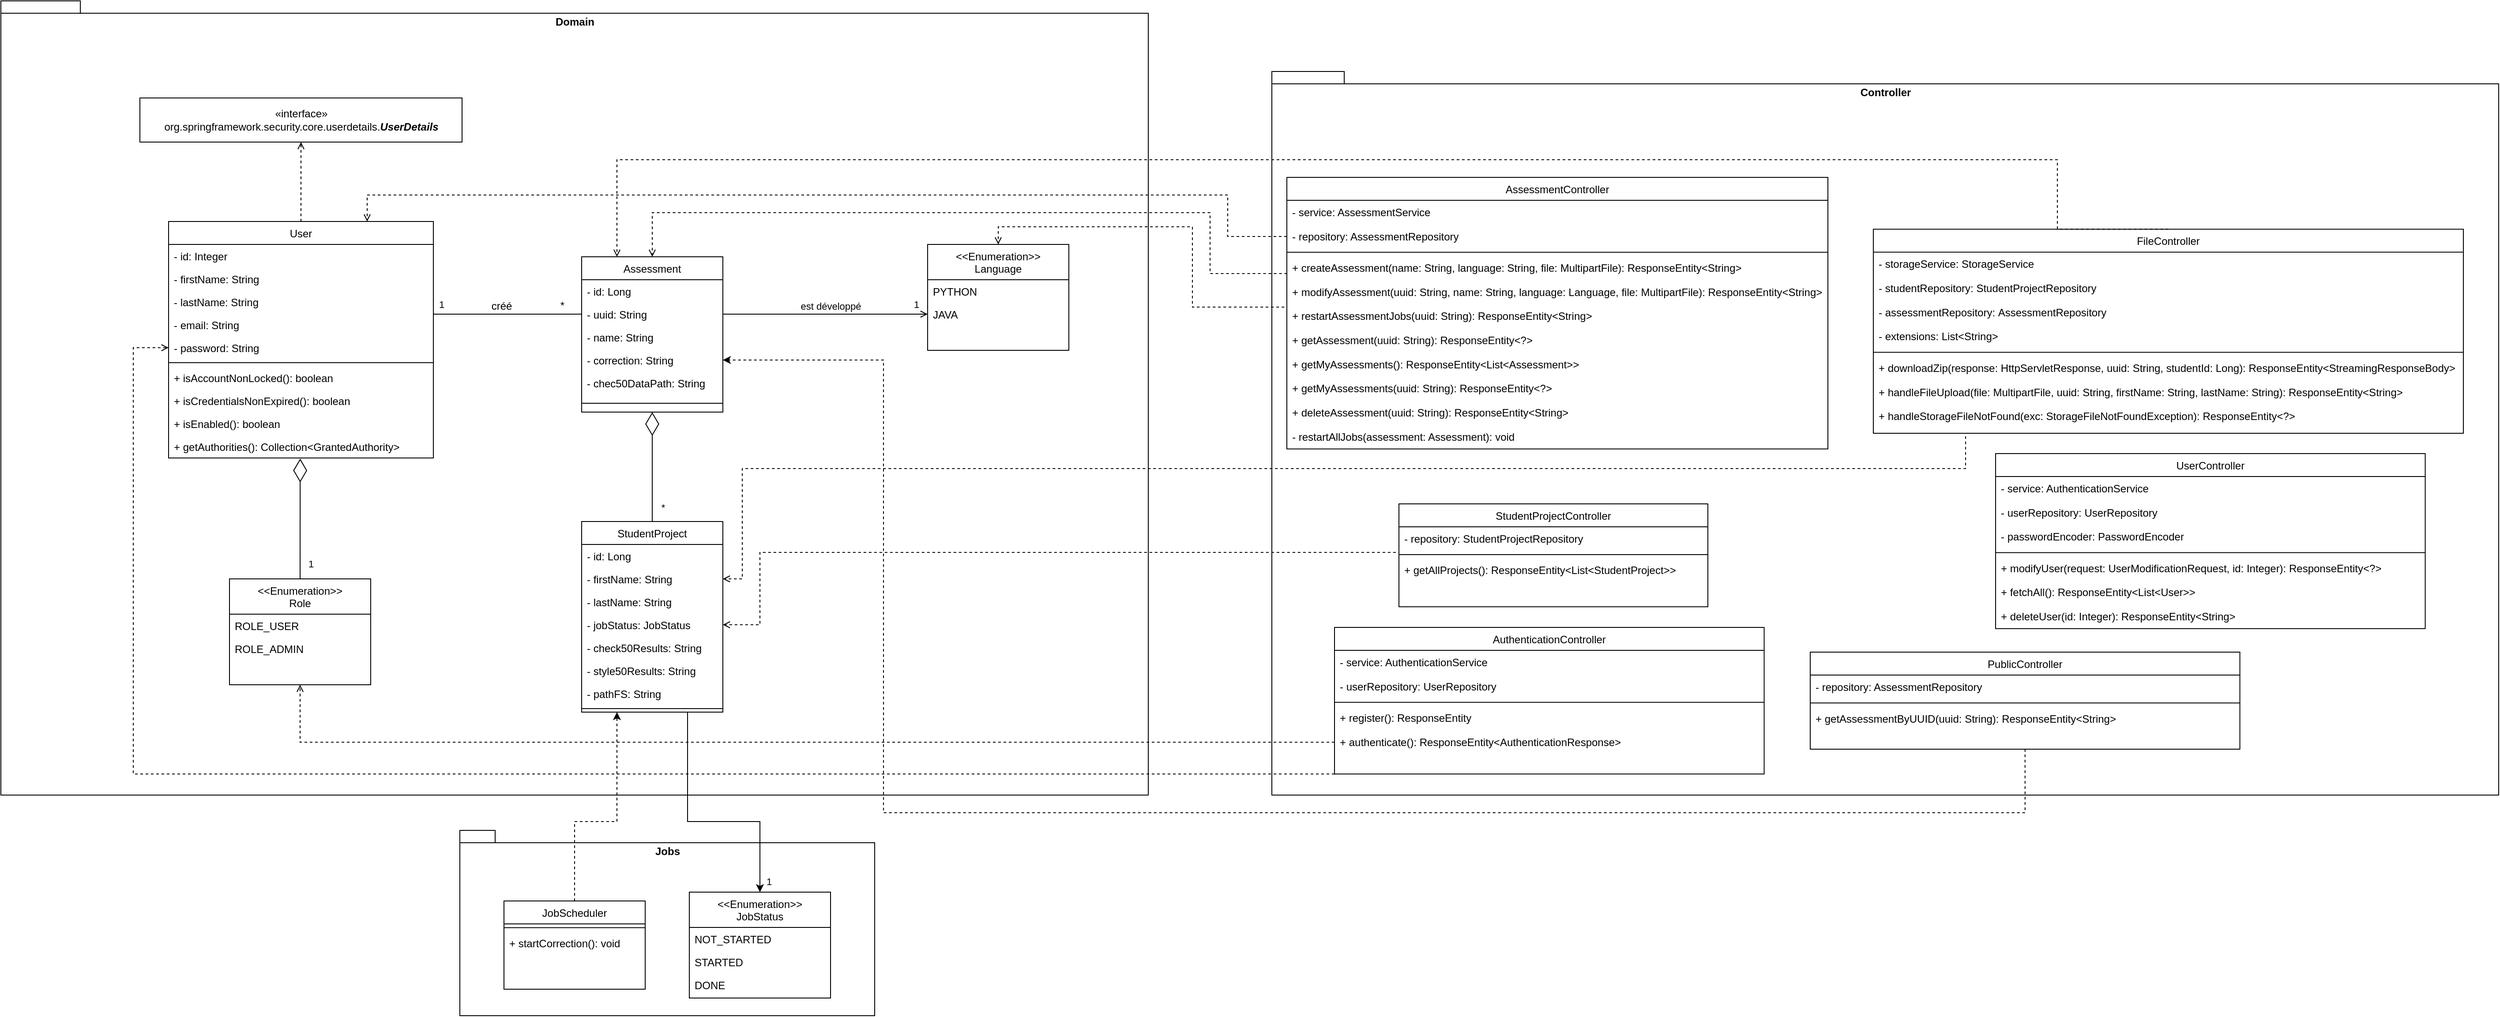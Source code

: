 <mxfile version="20.8.16" type="device" pages="3"><diagram id="C5RBs43oDa-KdzZeNtuy" name="Diagramme de classes"><mxGraphModel dx="2049" dy="1227" grid="1" gridSize="10" guides="1" tooltips="1" connect="1" arrows="1" fold="1" page="1" pageScale="1" pageWidth="827" pageHeight="1169" math="0" shadow="0"><root><mxCell id="WIyWlLk6GJQsqaUBKTNV-0"/><mxCell id="WIyWlLk6GJQsqaUBKTNV-1" parent="WIyWlLk6GJQsqaUBKTNV-0"/><mxCell id="g3yNg9WdB4g8xahaaPAQ-27" value="" style="group" parent="WIyWlLk6GJQsqaUBKTNV-1" vertex="1" connectable="0"><mxGeometry x="70" width="1300" height="900" as="geometry"/></mxCell><mxCell id="9CWiDj7---PZQi5EkKiQ-55" value="Domain" style="shape=folder;fontStyle=1;spacingTop=10;tabWidth=40;tabHeight=14;tabPosition=left;html=1;verticalAlign=top;" parent="g3yNg9WdB4g8xahaaPAQ-27" vertex="1"><mxGeometry width="1300" height="900" as="geometry"/></mxCell><mxCell id="zkfFHV4jXpPFQw0GAbJ--0" value="User" style="swimlane;fontStyle=0;align=center;verticalAlign=top;childLayout=stackLayout;horizontal=1;startSize=26;horizontalStack=0;resizeParent=1;resizeLast=0;collapsible=1;marginBottom=0;rounded=0;shadow=0;strokeWidth=1;" parent="g3yNg9WdB4g8xahaaPAQ-27" vertex="1"><mxGeometry x="190" y="250" width="300" height="268" as="geometry"><mxRectangle x="230" y="140" width="160" height="26" as="alternateBounds"/></mxGeometry></mxCell><mxCell id="zkfFHV4jXpPFQw0GAbJ--1" value="- id: Integer" style="text;align=left;verticalAlign=top;spacingLeft=4;spacingRight=4;overflow=hidden;rotatable=0;points=[[0,0.5],[1,0.5]];portConstraint=eastwest;" parent="zkfFHV4jXpPFQw0GAbJ--0" vertex="1"><mxGeometry y="26" width="300" height="26" as="geometry"/></mxCell><mxCell id="zkfFHV4jXpPFQw0GAbJ--2" value="- firstName: String" style="text;align=left;verticalAlign=top;spacingLeft=4;spacingRight=4;overflow=hidden;rotatable=0;points=[[0,0.5],[1,0.5]];portConstraint=eastwest;rounded=0;shadow=0;html=0;" parent="zkfFHV4jXpPFQw0GAbJ--0" vertex="1"><mxGeometry y="52" width="300" height="26" as="geometry"/></mxCell><mxCell id="zkfFHV4jXpPFQw0GAbJ--3" value="- lastName: String" style="text;align=left;verticalAlign=top;spacingLeft=4;spacingRight=4;overflow=hidden;rotatable=0;points=[[0,0.5],[1,0.5]];portConstraint=eastwest;rounded=0;shadow=0;html=0;" parent="zkfFHV4jXpPFQw0GAbJ--0" vertex="1"><mxGeometry y="78" width="300" height="26" as="geometry"/></mxCell><mxCell id="9CWiDj7---PZQi5EkKiQ-40" value="- email: String" style="text;strokeColor=none;fillColor=none;align=left;verticalAlign=top;spacingLeft=4;spacingRight=4;overflow=hidden;rotatable=0;points=[[0,0.5],[1,0.5]];portConstraint=eastwest;" parent="zkfFHV4jXpPFQw0GAbJ--0" vertex="1"><mxGeometry y="104" width="300" height="26" as="geometry"/></mxCell><mxCell id="9CWiDj7---PZQi5EkKiQ-41" value="- password: String" style="text;strokeColor=none;fillColor=none;align=left;verticalAlign=top;spacingLeft=4;spacingRight=4;overflow=hidden;rotatable=0;points=[[0,0.5],[1,0.5]];portConstraint=eastwest;" parent="zkfFHV4jXpPFQw0GAbJ--0" vertex="1"><mxGeometry y="130" width="300" height="26" as="geometry"/></mxCell><mxCell id="zkfFHV4jXpPFQw0GAbJ--4" value="" style="line;html=1;strokeWidth=1;align=left;verticalAlign=middle;spacingTop=-1;spacingLeft=3;spacingRight=3;rotatable=0;labelPosition=right;points=[];portConstraint=eastwest;" parent="zkfFHV4jXpPFQw0GAbJ--0" vertex="1"><mxGeometry y="156" width="300" height="8" as="geometry"/></mxCell><mxCell id="zkfFHV4jXpPFQw0GAbJ--5" value="+ isAccountNonLocked(): boolean" style="text;align=left;verticalAlign=top;spacingLeft=4;spacingRight=4;overflow=hidden;rotatable=0;points=[[0,0.5],[1,0.5]];portConstraint=eastwest;" parent="zkfFHV4jXpPFQw0GAbJ--0" vertex="1"><mxGeometry y="164" width="300" height="26" as="geometry"/></mxCell><mxCell id="9CWiDj7---PZQi5EkKiQ-43" value="+ isCredentialsNonExpired(): boolean" style="text;strokeColor=none;fillColor=none;align=left;verticalAlign=top;spacingLeft=4;spacingRight=4;overflow=hidden;rotatable=0;points=[[0,0.5],[1,0.5]];portConstraint=eastwest;" parent="zkfFHV4jXpPFQw0GAbJ--0" vertex="1"><mxGeometry y="190" width="300" height="26" as="geometry"/></mxCell><mxCell id="9CWiDj7---PZQi5EkKiQ-44" value="+ isEnabled(): boolean" style="text;strokeColor=none;fillColor=none;align=left;verticalAlign=top;spacingLeft=4;spacingRight=4;overflow=hidden;rotatable=0;points=[[0,0.5],[1,0.5]];portConstraint=eastwest;" parent="zkfFHV4jXpPFQw0GAbJ--0" vertex="1"><mxGeometry y="216" width="300" height="26" as="geometry"/></mxCell><mxCell id="9CWiDj7---PZQi5EkKiQ-51" value="+ getAuthorities(): Collection&lt;GrantedAuthority&gt;" style="text;strokeColor=none;fillColor=none;align=left;verticalAlign=top;spacingLeft=4;spacingRight=4;overflow=hidden;rotatable=0;points=[[0,0.5],[1,0.5]];portConstraint=eastwest;" parent="zkfFHV4jXpPFQw0GAbJ--0" vertex="1"><mxGeometry y="242" width="300" height="26" as="geometry"/></mxCell><mxCell id="zkfFHV4jXpPFQw0GAbJ--17" value="Assessment" style="swimlane;fontStyle=0;align=center;verticalAlign=top;childLayout=stackLayout;horizontal=1;startSize=26;horizontalStack=0;resizeParent=1;resizeLast=0;collapsible=1;marginBottom=0;rounded=0;shadow=0;strokeWidth=1;" parent="g3yNg9WdB4g8xahaaPAQ-27" vertex="1"><mxGeometry x="658" y="290" width="160" height="176" as="geometry"><mxRectangle x="550" y="140" width="160" height="26" as="alternateBounds"/></mxGeometry></mxCell><mxCell id="zkfFHV4jXpPFQw0GAbJ--18" value="- id: Long" style="text;align=left;verticalAlign=top;spacingLeft=4;spacingRight=4;overflow=hidden;rotatable=0;points=[[0,0.5],[1,0.5]];portConstraint=eastwest;" parent="zkfFHV4jXpPFQw0GAbJ--17" vertex="1"><mxGeometry y="26" width="160" height="26" as="geometry"/></mxCell><mxCell id="zkfFHV4jXpPFQw0GAbJ--19" value="- uuid: String" style="text;align=left;verticalAlign=top;spacingLeft=4;spacingRight=4;overflow=hidden;rotatable=0;points=[[0,0.5],[1,0.5]];portConstraint=eastwest;rounded=0;shadow=0;html=0;" parent="zkfFHV4jXpPFQw0GAbJ--17" vertex="1"><mxGeometry y="52" width="160" height="26" as="geometry"/></mxCell><mxCell id="9CWiDj7---PZQi5EkKiQ-54" value="- name: String" style="text;align=left;verticalAlign=top;spacingLeft=4;spacingRight=4;overflow=hidden;rotatable=0;points=[[0,0.5],[1,0.5]];portConstraint=eastwest;rounded=0;shadow=0;html=0;" parent="zkfFHV4jXpPFQw0GAbJ--17" vertex="1"><mxGeometry y="78" width="160" height="26" as="geometry"/></mxCell><mxCell id="9CWiDj7---PZQi5EkKiQ-53" value="- correction: String" style="text;align=left;verticalAlign=top;spacingLeft=4;spacingRight=4;overflow=hidden;rotatable=0;points=[[0,0.5],[1,0.5]];portConstraint=eastwest;rounded=0;shadow=0;html=0;" parent="zkfFHV4jXpPFQw0GAbJ--17" vertex="1"><mxGeometry y="104" width="160" height="26" as="geometry"/></mxCell><mxCell id="gc1wvkR20WpqNAfIxu7t-0" value="- chec50DataPath: String" style="text;align=left;verticalAlign=top;spacingLeft=4;spacingRight=4;overflow=hidden;rotatable=0;points=[[0,0.5],[1,0.5]];portConstraint=eastwest;rounded=0;shadow=0;html=0;" parent="zkfFHV4jXpPFQw0GAbJ--17" vertex="1"><mxGeometry y="130" width="160" height="26" as="geometry"/></mxCell><mxCell id="zkfFHV4jXpPFQw0GAbJ--23" value="" style="line;html=1;strokeWidth=1;align=left;verticalAlign=middle;spacingTop=-1;spacingLeft=3;spacingRight=3;rotatable=0;labelPosition=right;points=[];portConstraint=eastwest;" parent="zkfFHV4jXpPFQw0GAbJ--17" vertex="1"><mxGeometry y="156" width="160" height="20" as="geometry"/></mxCell><mxCell id="9CWiDj7---PZQi5EkKiQ-0" value="StudentProject" style="swimlane;fontStyle=0;align=center;verticalAlign=top;childLayout=stackLayout;horizontal=1;startSize=26;horizontalStack=0;resizeParent=1;resizeLast=0;collapsible=1;marginBottom=0;rounded=0;shadow=0;strokeWidth=1;" parent="g3yNg9WdB4g8xahaaPAQ-27" vertex="1"><mxGeometry x="658" y="590" width="160" height="216" as="geometry"><mxRectangle x="550" y="140" width="160" height="26" as="alternateBounds"/></mxGeometry></mxCell><mxCell id="9CWiDj7---PZQi5EkKiQ-1" value="- id: Long" style="text;align=left;verticalAlign=top;spacingLeft=4;spacingRight=4;overflow=hidden;rotatable=0;points=[[0,0.5],[1,0.5]];portConstraint=eastwest;" parent="9CWiDj7---PZQi5EkKiQ-0" vertex="1"><mxGeometry y="26" width="160" height="26" as="geometry"/></mxCell><mxCell id="9CWiDj7---PZQi5EkKiQ-2" value="- firstName: String" style="text;align=left;verticalAlign=top;spacingLeft=4;spacingRight=4;overflow=hidden;rotatable=0;points=[[0,0.5],[1,0.5]];portConstraint=eastwest;rounded=0;shadow=0;html=0;" parent="9CWiDj7---PZQi5EkKiQ-0" vertex="1"><mxGeometry y="52" width="160" height="26" as="geometry"/></mxCell><mxCell id="9CWiDj7---PZQi5EkKiQ-3" value="- lastName: String" style="text;align=left;verticalAlign=top;spacingLeft=4;spacingRight=4;overflow=hidden;rotatable=0;points=[[0,0.5],[1,0.5]];portConstraint=eastwest;rounded=0;shadow=0;html=0;" parent="9CWiDj7---PZQi5EkKiQ-0" vertex="1"><mxGeometry y="78" width="160" height="26" as="geometry"/></mxCell><mxCell id="9CWiDj7---PZQi5EkKiQ-4" value="- jobStatus: JobStatus" style="text;align=left;verticalAlign=top;spacingLeft=4;spacingRight=4;overflow=hidden;rotatable=0;points=[[0,0.5],[1,0.5]];portConstraint=eastwest;rounded=0;shadow=0;html=0;" parent="9CWiDj7---PZQi5EkKiQ-0" vertex="1"><mxGeometry y="104" width="160" height="26" as="geometry"/></mxCell><mxCell id="UsU5x7E-bIvnU8BxROzA-0" value="- check50Results: String" style="text;align=left;verticalAlign=top;spacingLeft=4;spacingRight=4;overflow=hidden;rotatable=0;points=[[0,0.5],[1,0.5]];portConstraint=eastwest;rounded=0;shadow=0;html=0;" vertex="1" parent="9CWiDj7---PZQi5EkKiQ-0"><mxGeometry y="130" width="160" height="26" as="geometry"/></mxCell><mxCell id="9CWiDj7---PZQi5EkKiQ-5" value="- style50Results: String" style="text;align=left;verticalAlign=top;spacingLeft=4;spacingRight=4;overflow=hidden;rotatable=0;points=[[0,0.5],[1,0.5]];portConstraint=eastwest;rounded=0;shadow=0;html=0;" parent="9CWiDj7---PZQi5EkKiQ-0" vertex="1"><mxGeometry y="156" width="160" height="26" as="geometry"/></mxCell><mxCell id="gc1wvkR20WpqNAfIxu7t-1" value="- pathFS: String" style="text;align=left;verticalAlign=top;spacingLeft=4;spacingRight=4;overflow=hidden;rotatable=0;points=[[0,0.5],[1,0.5]];portConstraint=eastwest;rounded=0;shadow=0;html=0;" parent="9CWiDj7---PZQi5EkKiQ-0" vertex="1"><mxGeometry y="182" width="160" height="26" as="geometry"/></mxCell><mxCell id="9CWiDj7---PZQi5EkKiQ-6" value="" style="line;html=1;strokeWidth=1;align=left;verticalAlign=middle;spacingTop=-1;spacingLeft=3;spacingRight=3;rotatable=0;labelPosition=right;points=[];portConstraint=eastwest;" parent="9CWiDj7---PZQi5EkKiQ-0" vertex="1"><mxGeometry y="208" width="160" height="8" as="geometry"/></mxCell><mxCell id="9CWiDj7---PZQi5EkKiQ-9" value="&lt;&lt;Enumeration&gt;&gt;&#10;Language" style="swimlane;fontStyle=0;align=center;verticalAlign=top;childLayout=stackLayout;horizontal=1;startSize=40;horizontalStack=0;resizeParent=1;resizeLast=0;collapsible=1;marginBottom=0;rounded=0;shadow=0;strokeWidth=1;" parent="g3yNg9WdB4g8xahaaPAQ-27" vertex="1"><mxGeometry x="1050" y="276" width="160" height="120" as="geometry"><mxRectangle x="550" y="140" width="160" height="26" as="alternateBounds"/></mxGeometry></mxCell><mxCell id="9CWiDj7---PZQi5EkKiQ-10" value="PYTHON" style="text;align=left;verticalAlign=top;spacingLeft=4;spacingRight=4;overflow=hidden;rotatable=0;points=[[0,0.5],[1,0.5]];portConstraint=eastwest;" parent="9CWiDj7---PZQi5EkKiQ-9" vertex="1"><mxGeometry y="40" width="160" height="26" as="geometry"/></mxCell><mxCell id="9CWiDj7---PZQi5EkKiQ-11" value="JAVA" style="text;align=left;verticalAlign=top;spacingLeft=4;spacingRight=4;overflow=hidden;rotatable=0;points=[[0,0.5],[1,0.5]];portConstraint=eastwest;rounded=0;shadow=0;html=0;" parent="9CWiDj7---PZQi5EkKiQ-9" vertex="1"><mxGeometry y="66" width="160" height="26" as="geometry"/></mxCell><mxCell id="9CWiDj7---PZQi5EkKiQ-18" value="&lt;&lt;Enumeration&gt;&gt;&#10;Role" style="swimlane;fontStyle=0;align=center;verticalAlign=top;childLayout=stackLayout;horizontal=1;startSize=40;horizontalStack=0;resizeParent=1;resizeLast=0;collapsible=1;marginBottom=0;rounded=0;shadow=0;strokeWidth=1;" parent="g3yNg9WdB4g8xahaaPAQ-27" vertex="1"><mxGeometry x="259" y="655" width="160" height="120" as="geometry"><mxRectangle x="550" y="140" width="160" height="26" as="alternateBounds"/></mxGeometry></mxCell><mxCell id="9CWiDj7---PZQi5EkKiQ-19" value="ROLE_USER" style="text;align=left;verticalAlign=top;spacingLeft=4;spacingRight=4;overflow=hidden;rotatable=0;points=[[0,0.5],[1,0.5]];portConstraint=eastwest;" parent="9CWiDj7---PZQi5EkKiQ-18" vertex="1"><mxGeometry y="40" width="160" height="26" as="geometry"/></mxCell><mxCell id="9CWiDj7---PZQi5EkKiQ-20" value="ROLE_ADMIN" style="text;align=left;verticalAlign=top;spacingLeft=4;spacingRight=4;overflow=hidden;rotatable=0;points=[[0,0.5],[1,0.5]];portConstraint=eastwest;rounded=0;shadow=0;html=0;" parent="9CWiDj7---PZQi5EkKiQ-18" vertex="1"><mxGeometry y="66" width="160" height="26" as="geometry"/></mxCell><mxCell id="9CWiDj7---PZQi5EkKiQ-45" value="«interface»&lt;br&gt;org.springframework.security.core.userdetails.&lt;b&gt;&lt;i&gt;UserDetails&lt;/i&gt;&lt;/b&gt;" style="html=1;" parent="g3yNg9WdB4g8xahaaPAQ-27" vertex="1"><mxGeometry x="157.5" y="110" width="365" height="50" as="geometry"/></mxCell><mxCell id="zkfFHV4jXpPFQw0GAbJ--26" value="" style="endArrow=none;shadow=0;strokeWidth=1;rounded=0;endFill=0;edgeStyle=elbowEdgeStyle;elbow=vertical;entryX=0;entryY=0.5;entryDx=0;entryDy=0;" parent="g3yNg9WdB4g8xahaaPAQ-27" source="zkfFHV4jXpPFQw0GAbJ--0" target="zkfFHV4jXpPFQw0GAbJ--19" edge="1"><mxGeometry x="0.5" y="41" relative="1" as="geometry"><mxPoint x="630" y="362" as="sourcePoint"/><mxPoint x="758" y="381.0" as="targetPoint"/><mxPoint x="-40" y="32" as="offset"/></mxGeometry></mxCell><mxCell id="zkfFHV4jXpPFQw0GAbJ--28" value="*" style="resizable=0;align=right;verticalAlign=bottom;labelBackgroundColor=none;fontSize=12;" parent="zkfFHV4jXpPFQw0GAbJ--26" connectable="0" vertex="1"><mxGeometry x="1" relative="1" as="geometry"><mxPoint x="-18" y="-1" as="offset"/></mxGeometry></mxCell><mxCell id="zkfFHV4jXpPFQw0GAbJ--29" value="créé" style="text;html=1;resizable=0;points=[];;align=center;verticalAlign=middle;labelBackgroundColor=none;rounded=0;shadow=0;strokeWidth=1;fontSize=12;" parent="zkfFHV4jXpPFQw0GAbJ--26" vertex="1" connectable="0"><mxGeometry x="0.5" y="49" relative="1" as="geometry"><mxPoint x="-49" y="40" as="offset"/></mxGeometry></mxCell><mxCell id="9CWiDj7---PZQi5EkKiQ-50" value="1" style="edgeLabel;html=1;align=center;verticalAlign=middle;resizable=0;points=[];" parent="zkfFHV4jXpPFQw0GAbJ--26" vertex="1" connectable="0"><mxGeometry x="-0.917" y="-2" relative="1" as="geometry"><mxPoint x="2" y="-13" as="offset"/></mxGeometry></mxCell><mxCell id="9CWiDj7---PZQi5EkKiQ-38" value="" style="endArrow=diamondThin;endFill=0;endSize=24;html=1;rounded=0;strokeWidth=1;sourcePerimeterSpacing=6;targetPerimeterSpacing=0;jumpSize=9;entryX=0.5;entryY=1;entryDx=0;entryDy=0;exitX=0.5;exitY=0;exitDx=0;exitDy=0;" parent="g3yNg9WdB4g8xahaaPAQ-27" source="9CWiDj7---PZQi5EkKiQ-0" target="zkfFHV4jXpPFQw0GAbJ--17" edge="1"><mxGeometry width="160" relative="1" as="geometry"><mxPoint x="960" y="540" as="sourcePoint"/><mxPoint x="1120" y="540" as="targetPoint"/></mxGeometry></mxCell><mxCell id="9CWiDj7---PZQi5EkKiQ-39" value="*" style="edgeLabel;html=1;align=center;verticalAlign=middle;resizable=0;points=[];" parent="9CWiDj7---PZQi5EkKiQ-38" vertex="1" connectable="0"><mxGeometry x="-0.742" y="-3" relative="1" as="geometry"><mxPoint x="9" as="offset"/></mxGeometry></mxCell><mxCell id="9CWiDj7---PZQi5EkKiQ-35" style="edgeStyle=orthogonalEdgeStyle;rounded=0;orthogonalLoop=1;jettySize=auto;html=1;entryX=0;entryY=0.5;entryDx=0;entryDy=0;endArrow=open;endFill=0;exitX=1;exitY=0.5;exitDx=0;exitDy=0;" parent="g3yNg9WdB4g8xahaaPAQ-27" source="zkfFHV4jXpPFQw0GAbJ--19" target="9CWiDj7---PZQi5EkKiQ-11" edge="1"><mxGeometry relative="1" as="geometry"><mxPoint x="1160" y="407" as="targetPoint"/><mxPoint x="918" y="381.0" as="sourcePoint"/></mxGeometry></mxCell><mxCell id="9CWiDj7---PZQi5EkKiQ-47" value="est développé" style="edgeLabel;html=1;align=center;verticalAlign=middle;resizable=0;points=[];" parent="9CWiDj7---PZQi5EkKiQ-35" vertex="1" connectable="0"><mxGeometry x="-0.191" y="-3" relative="1" as="geometry"><mxPoint x="28" y="-12" as="offset"/></mxGeometry></mxCell><mxCell id="9CWiDj7---PZQi5EkKiQ-49" value="1" style="edgeLabel;html=1;align=center;verticalAlign=middle;resizable=0;points=[];" parent="9CWiDj7---PZQi5EkKiQ-35" vertex="1" connectable="0"><mxGeometry x="0.89" relative="1" as="geometry"><mxPoint y="-11" as="offset"/></mxGeometry></mxCell><mxCell id="9CWiDj7---PZQi5EkKiQ-101" value="" style="endArrow=diamondThin;endFill=0;endSize=24;html=1;rounded=0;strokeWidth=1;sourcePerimeterSpacing=6;targetPerimeterSpacing=0;jumpSize=9;entryX=0.497;entryY=1.027;entryDx=0;entryDy=0;exitX=0.5;exitY=0;exitDx=0;exitDy=0;entryPerimeter=0;" parent="g3yNg9WdB4g8xahaaPAQ-27" source="9CWiDj7---PZQi5EkKiQ-18" target="9CWiDj7---PZQi5EkKiQ-51" edge="1"><mxGeometry width="160" relative="1" as="geometry"><mxPoint x="590" y="768" as="sourcePoint"/><mxPoint x="590" y="590" as="targetPoint"/></mxGeometry></mxCell><mxCell id="9CWiDj7---PZQi5EkKiQ-102" value="1" style="edgeLabel;html=1;align=center;verticalAlign=middle;resizable=0;points=[];" parent="9CWiDj7---PZQi5EkKiQ-101" vertex="1" connectable="0"><mxGeometry x="-0.742" y="-3" relative="1" as="geometry"><mxPoint x="9" as="offset"/></mxGeometry></mxCell><mxCell id="9CWiDj7---PZQi5EkKiQ-52" style="edgeStyle=orthogonalEdgeStyle;rounded=0;jumpSize=9;orthogonalLoop=1;jettySize=auto;html=1;entryX=0.5;entryY=1;entryDx=0;entryDy=0;strokeWidth=1;startArrow=none;startFill=0;endArrow=open;endFill=0;endSize=6;sourcePerimeterSpacing=6;targetPerimeterSpacing=0;dashed=1;exitX=0.5;exitY=0;exitDx=0;exitDy=0;" parent="g3yNg9WdB4g8xahaaPAQ-27" source="zkfFHV4jXpPFQw0GAbJ--0" target="9CWiDj7---PZQi5EkKiQ-45" edge="1"><mxGeometry relative="1" as="geometry"/></mxCell><mxCell id="9CWiDj7---PZQi5EkKiQ-103" value="" style="group" parent="WIyWlLk6GJQsqaUBKTNV-1" vertex="1" connectable="0"><mxGeometry x="1510" y="80" width="1390" height="820" as="geometry"/></mxCell><mxCell id="9CWiDj7---PZQi5EkKiQ-56" value="Controller" style="shape=folder;fontStyle=1;spacingTop=10;tabWidth=40;tabHeight=14;tabPosition=left;html=1;verticalAlign=top;" parent="9CWiDj7---PZQi5EkKiQ-103" vertex="1"><mxGeometry width="1390" height="820" as="geometry"/></mxCell><mxCell id="9CWiDj7---PZQi5EkKiQ-57" value="AssessmentController" style="swimlane;fontStyle=0;align=center;verticalAlign=top;childLayout=stackLayout;horizontal=1;startSize=26;horizontalStack=0;resizeParent=1;resizeLast=0;collapsible=1;marginBottom=0;rounded=0;shadow=0;strokeWidth=1;" parent="9CWiDj7---PZQi5EkKiQ-103" vertex="1"><mxGeometry x="17" y="120" width="613" height="307.744" as="geometry"><mxRectangle x="230" y="140" width="160" height="26" as="alternateBounds"/></mxGeometry></mxCell><mxCell id="9CWiDj7---PZQi5EkKiQ-61" value="- service: AssessmentService" style="text;strokeColor=none;fillColor=none;align=left;verticalAlign=top;spacingLeft=4;spacingRight=4;overflow=hidden;rotatable=0;points=[[0,0.5],[1,0.5]];portConstraint=eastwest;" parent="9CWiDj7---PZQi5EkKiQ-57" vertex="1"><mxGeometry y="26" width="613" height="27.333" as="geometry"/></mxCell><mxCell id="9CWiDj7---PZQi5EkKiQ-62" value="- repository: AssessmentRepository" style="text;strokeColor=none;fillColor=none;align=left;verticalAlign=top;spacingLeft=4;spacingRight=4;overflow=hidden;rotatable=0;points=[[0,0.5],[1,0.5]];portConstraint=eastwest;" parent="9CWiDj7---PZQi5EkKiQ-57" vertex="1"><mxGeometry y="53.333" width="613" height="27.333" as="geometry"/></mxCell><mxCell id="9CWiDj7---PZQi5EkKiQ-63" value="" style="line;html=1;strokeWidth=1;align=left;verticalAlign=middle;spacingTop=-1;spacingLeft=3;spacingRight=3;rotatable=0;labelPosition=right;points=[];portConstraint=eastwest;" parent="9CWiDj7---PZQi5EkKiQ-57" vertex="1"><mxGeometry y="80.667" width="613" height="8.41" as="geometry"/></mxCell><mxCell id="9CWiDj7---PZQi5EkKiQ-64" value="+ createAssessment(name: String, language: String, file: MultipartFile): ResponseEntity&lt;String&gt;" style="text;align=left;verticalAlign=top;spacingLeft=4;spacingRight=4;overflow=hidden;rotatable=0;points=[[0,0.5],[1,0.5]];portConstraint=eastwest;" parent="9CWiDj7---PZQi5EkKiQ-57" vertex="1"><mxGeometry y="89.077" width="613" height="27.333" as="geometry"/></mxCell><mxCell id="eaobiOKBhfdxedd6_n3F-3" value="+ modifyAssessment(uuid: String, name: String, language: Language, file: MultipartFile): ResponseEntity&lt;String&gt;" style="text;strokeColor=none;fillColor=none;align=left;verticalAlign=top;spacingLeft=4;spacingRight=4;overflow=hidden;rotatable=0;points=[[0,0.5],[1,0.5]];portConstraint=eastwest;" vertex="1" parent="9CWiDj7---PZQi5EkKiQ-57"><mxGeometry y="116.41" width="613" height="27.333" as="geometry"/></mxCell><mxCell id="eaobiOKBhfdxedd6_n3F-2" value="+ restartAssessmentJobs(uuid: String): ResponseEntity&lt;String&gt;" style="text;strokeColor=none;fillColor=none;align=left;verticalAlign=top;spacingLeft=4;spacingRight=4;overflow=hidden;rotatable=0;points=[[0,0.5],[1,0.5]];portConstraint=eastwest;" vertex="1" parent="9CWiDj7---PZQi5EkKiQ-57"><mxGeometry y="143.744" width="613" height="27.333" as="geometry"/></mxCell><mxCell id="eaobiOKBhfdxedd6_n3F-1" value="+ getAssessment(uuid: String): ResponseEntity&lt;?&gt;" style="text;strokeColor=none;fillColor=none;align=left;verticalAlign=top;spacingLeft=4;spacingRight=4;overflow=hidden;rotatable=0;points=[[0,0.5],[1,0.5]];portConstraint=eastwest;" vertex="1" parent="9CWiDj7---PZQi5EkKiQ-57"><mxGeometry y="171.077" width="613" height="27.333" as="geometry"/></mxCell><mxCell id="eaobiOKBhfdxedd6_n3F-4" value="+ getMyAssessments(): ResponseEntity&lt;List&lt;Assessment&gt;&gt;" style="text;strokeColor=none;fillColor=none;align=left;verticalAlign=top;spacingLeft=4;spacingRight=4;overflow=hidden;rotatable=0;points=[[0,0.5],[1,0.5]];portConstraint=eastwest;" vertex="1" parent="9CWiDj7---PZQi5EkKiQ-57"><mxGeometry y="198.41" width="613" height="27.333" as="geometry"/></mxCell><mxCell id="eaobiOKBhfdxedd6_n3F-6" value="+ getMyAssessments(uuid: String): ResponseEntity&lt;?&gt;" style="text;strokeColor=none;fillColor=none;align=left;verticalAlign=top;spacingLeft=4;spacingRight=4;overflow=hidden;rotatable=0;points=[[0,0.5],[1,0.5]];portConstraint=eastwest;" vertex="1" parent="9CWiDj7---PZQi5EkKiQ-57"><mxGeometry y="225.744" width="613" height="27.333" as="geometry"/></mxCell><mxCell id="eaobiOKBhfdxedd6_n3F-5" value="+ deleteAssessment(uuid: String): ResponseEntity&lt;String&gt;&#10;" style="text;strokeColor=none;fillColor=none;align=left;verticalAlign=top;spacingLeft=4;spacingRight=4;overflow=hidden;rotatable=0;points=[[0,0.5],[1,0.5]];portConstraint=eastwest;" vertex="1" parent="9CWiDj7---PZQi5EkKiQ-57"><mxGeometry y="253.077" width="613" height="27.333" as="geometry"/></mxCell><mxCell id="9CWiDj7---PZQi5EkKiQ-65" value="- restartAllJobs(assessment: Assessment): void" style="text;strokeColor=none;fillColor=none;align=left;verticalAlign=top;spacingLeft=4;spacingRight=4;overflow=hidden;rotatable=0;points=[[0,0.5],[1,0.5]];portConstraint=eastwest;" parent="9CWiDj7---PZQi5EkKiQ-57" vertex="1"><mxGeometry y="280.41" width="613" height="27.333" as="geometry"/></mxCell><mxCell id="9CWiDj7---PZQi5EkKiQ-68" value="AuthenticationController" style="swimlane;fontStyle=0;align=center;verticalAlign=top;childLayout=stackLayout;horizontal=1;startSize=26;horizontalStack=0;resizeParent=1;resizeLast=0;collapsible=1;marginBottom=0;rounded=0;shadow=0;strokeWidth=1;" parent="9CWiDj7---PZQi5EkKiQ-103" vertex="1"><mxGeometry x="71.0" y="630.004" width="486.782" height="166.103" as="geometry"><mxRectangle x="230" y="140" width="160" height="26" as="alternateBounds"/></mxGeometry></mxCell><mxCell id="9CWiDj7---PZQi5EkKiQ-69" value="- service: AuthenticationService" style="text;align=left;verticalAlign=top;spacingLeft=4;spacingRight=4;overflow=hidden;rotatable=0;points=[[0,0.5],[1,0.5]];portConstraint=eastwest;" parent="9CWiDj7---PZQi5EkKiQ-68" vertex="1"><mxGeometry y="26" width="486.782" height="27.333" as="geometry"/></mxCell><mxCell id="9CWiDj7---PZQi5EkKiQ-70" value="- userRepository: UserRepository" style="text;align=left;verticalAlign=top;spacingLeft=4;spacingRight=4;overflow=hidden;rotatable=0;points=[[0,0.5],[1,0.5]];portConstraint=eastwest;rounded=0;shadow=0;html=0;" parent="9CWiDj7---PZQi5EkKiQ-68" vertex="1"><mxGeometry y="53.333" width="486.782" height="27.333" as="geometry"/></mxCell><mxCell id="9CWiDj7---PZQi5EkKiQ-74" value="" style="line;html=1;strokeWidth=1;align=left;verticalAlign=middle;spacingTop=-1;spacingLeft=3;spacingRight=3;rotatable=0;labelPosition=right;points=[];portConstraint=eastwest;" parent="9CWiDj7---PZQi5EkKiQ-68" vertex="1"><mxGeometry y="80.667" width="486.782" height="8.41" as="geometry"/></mxCell><mxCell id="9CWiDj7---PZQi5EkKiQ-75" value="+ register(): ResponseEntity" style="text;align=left;verticalAlign=top;spacingLeft=4;spacingRight=4;overflow=hidden;rotatable=0;points=[[0,0.5],[1,0.5]];portConstraint=eastwest;" parent="9CWiDj7---PZQi5EkKiQ-68" vertex="1"><mxGeometry y="89.077" width="486.782" height="27.333" as="geometry"/></mxCell><mxCell id="9CWiDj7---PZQi5EkKiQ-76" value="+ authenticate(): ResponseEntity&lt;AuthenticationResponse&gt;" style="text;strokeColor=none;fillColor=none;align=left;verticalAlign=top;spacingLeft=4;spacingRight=4;overflow=hidden;rotatable=0;points=[[0,0.5],[1,0.5]];portConstraint=eastwest;" parent="9CWiDj7---PZQi5EkKiQ-68" vertex="1"><mxGeometry y="116.41" width="486.782" height="27.333" as="geometry"/></mxCell><mxCell id="9CWiDj7---PZQi5EkKiQ-79" value="FileController" style="swimlane;fontStyle=0;align=center;verticalAlign=top;childLayout=stackLayout;horizontal=1;startSize=26;horizontalStack=0;resizeParent=1;resizeLast=0;collapsible=1;marginBottom=0;rounded=0;shadow=0;strokeWidth=1;" parent="9CWiDj7---PZQi5EkKiQ-103" vertex="1"><mxGeometry x="681.49" y="178.72" width="668.51" height="231.28" as="geometry"><mxRectangle x="230" y="140" width="160" height="26" as="alternateBounds"/></mxGeometry></mxCell><mxCell id="9CWiDj7---PZQi5EkKiQ-80" value="- storageService: StorageService" style="text;align=left;verticalAlign=top;spacingLeft=4;spacingRight=4;overflow=hidden;rotatable=0;points=[[0,0.5],[1,0.5]];portConstraint=eastwest;" parent="9CWiDj7---PZQi5EkKiQ-79" vertex="1"><mxGeometry y="26" width="668.51" height="27.333" as="geometry"/></mxCell><mxCell id="9CWiDj7---PZQi5EkKiQ-81" value="- studentRepository: StudentProjectRepository" style="text;align=left;verticalAlign=top;spacingLeft=4;spacingRight=4;overflow=hidden;rotatable=0;points=[[0,0.5],[1,0.5]];portConstraint=eastwest;rounded=0;shadow=0;html=0;" parent="9CWiDj7---PZQi5EkKiQ-79" vertex="1"><mxGeometry y="53.333" width="668.51" height="27.333" as="geometry"/></mxCell><mxCell id="eaobiOKBhfdxedd6_n3F-8" value="- assessmentRepository: AssessmentRepository" style="text;align=left;verticalAlign=top;spacingLeft=4;spacingRight=4;overflow=hidden;rotatable=0;points=[[0,0.5],[1,0.5]];portConstraint=eastwest;rounded=0;shadow=0;html=0;" vertex="1" parent="9CWiDj7---PZQi5EkKiQ-79"><mxGeometry y="80.667" width="668.51" height="27.333" as="geometry"/></mxCell><mxCell id="9CWiDj7---PZQi5EkKiQ-82" value="- extensions: List&lt;String&gt;" style="text;align=left;verticalAlign=top;spacingLeft=4;spacingRight=4;overflow=hidden;rotatable=0;points=[[0,0.5],[1,0.5]];portConstraint=eastwest;rounded=0;shadow=0;html=0;" parent="9CWiDj7---PZQi5EkKiQ-79" vertex="1"><mxGeometry y="108.0" width="668.51" height="27.333" as="geometry"/></mxCell><mxCell id="9CWiDj7---PZQi5EkKiQ-85" value="" style="line;html=1;strokeWidth=1;align=left;verticalAlign=middle;spacingTop=-1;spacingLeft=3;spacingRight=3;rotatable=0;labelPosition=right;points=[];portConstraint=eastwest;" parent="9CWiDj7---PZQi5EkKiQ-79" vertex="1"><mxGeometry y="135.333" width="668.51" height="8.41" as="geometry"/></mxCell><mxCell id="9CWiDj7---PZQi5EkKiQ-86" value="+ downloadZip(response: HttpServletResponse, uuid: String, studentId: Long): ResponseEntity&lt;StreamingResponseBody&gt;" style="text;align=left;verticalAlign=top;spacingLeft=4;spacingRight=4;overflow=hidden;rotatable=0;points=[[0,0.5],[1,0.5]];portConstraint=eastwest;" parent="9CWiDj7---PZQi5EkKiQ-79" vertex="1"><mxGeometry y="143.744" width="668.51" height="27.333" as="geometry"/></mxCell><mxCell id="9CWiDj7---PZQi5EkKiQ-87" value="+ handleFileUpload(file: MultipartFile, uuid: String, firstName: String, lastName: String): ResponseEntity&lt;String&gt;" style="text;strokeColor=none;fillColor=none;align=left;verticalAlign=top;spacingLeft=4;spacingRight=4;overflow=hidden;rotatable=0;points=[[0,0.5],[1,0.5]];portConstraint=eastwest;" parent="9CWiDj7---PZQi5EkKiQ-79" vertex="1"><mxGeometry y="171.077" width="668.51" height="27.333" as="geometry"/></mxCell><mxCell id="9CWiDj7---PZQi5EkKiQ-88" value="+ handleStorageFileNotFound(exc: StorageFileNotFoundException): ResponseEntity&lt;?&gt;" style="text;strokeColor=none;fillColor=none;align=left;verticalAlign=top;spacingLeft=4;spacingRight=4;overflow=hidden;rotatable=0;points=[[0,0.5],[1,0.5]];portConstraint=eastwest;" parent="9CWiDj7---PZQi5EkKiQ-79" vertex="1"><mxGeometry y="198.41" width="668.51" height="27.333" as="geometry"/></mxCell><mxCell id="9CWiDj7---PZQi5EkKiQ-90" value="StudentProjectController" style="swimlane;fontStyle=0;align=center;verticalAlign=top;childLayout=stackLayout;horizontal=1;startSize=26;horizontalStack=0;resizeParent=1;resizeLast=0;collapsible=1;marginBottom=0;rounded=0;shadow=0;strokeWidth=1;" parent="9CWiDj7---PZQi5EkKiQ-103" vertex="1"><mxGeometry x="144" y="490" width="350" height="116.67" as="geometry"><mxRectangle x="230" y="140" width="160" height="26" as="alternateBounds"/></mxGeometry></mxCell><mxCell id="9CWiDj7---PZQi5EkKiQ-91" value="- repository: StudentProjectRepository" style="text;align=left;verticalAlign=top;spacingLeft=4;spacingRight=4;overflow=hidden;rotatable=0;points=[[0,0.5],[1,0.5]];portConstraint=eastwest;" parent="9CWiDj7---PZQi5EkKiQ-90" vertex="1"><mxGeometry y="26" width="350" height="27.333" as="geometry"/></mxCell><mxCell id="9CWiDj7---PZQi5EkKiQ-96" value="" style="line;html=1;strokeWidth=1;align=left;verticalAlign=middle;spacingTop=-1;spacingLeft=3;spacingRight=3;rotatable=0;labelPosition=right;points=[];portConstraint=eastwest;" parent="9CWiDj7---PZQi5EkKiQ-90" vertex="1"><mxGeometry y="53.333" width="350" height="8.41" as="geometry"/></mxCell><mxCell id="9CWiDj7---PZQi5EkKiQ-97" value="+ getAllProjects(): ResponseEntity&lt;List&lt;StudentProject&gt;&gt;" style="text;align=left;verticalAlign=top;spacingLeft=4;spacingRight=4;overflow=hidden;rotatable=0;points=[[0,0.5],[1,0.5]];portConstraint=eastwest;" parent="9CWiDj7---PZQi5EkKiQ-90" vertex="1"><mxGeometry y="61.744" width="350" height="27.333" as="geometry"/></mxCell><mxCell id="eaobiOKBhfdxedd6_n3F-10" value="PublicController" style="swimlane;fontStyle=0;align=center;verticalAlign=top;childLayout=stackLayout;horizontal=1;startSize=26;horizontalStack=0;resizeParent=1;resizeLast=0;collapsible=1;marginBottom=0;rounded=0;shadow=0;strokeWidth=1;" vertex="1" parent="9CWiDj7---PZQi5EkKiQ-103"><mxGeometry x="610" y="658.06" width="486.78" height="110" as="geometry"><mxRectangle x="230" y="140" width="160" height="26" as="alternateBounds"/></mxGeometry></mxCell><mxCell id="eaobiOKBhfdxedd6_n3F-11" value="- repository: AssessmentRepository" style="text;align=left;verticalAlign=top;spacingLeft=4;spacingRight=4;overflow=hidden;rotatable=0;points=[[0,0.5],[1,0.5]];portConstraint=eastwest;" vertex="1" parent="eaobiOKBhfdxedd6_n3F-10"><mxGeometry y="26" width="486.78" height="27.333" as="geometry"/></mxCell><mxCell id="eaobiOKBhfdxedd6_n3F-13" value="" style="line;html=1;strokeWidth=1;align=left;verticalAlign=middle;spacingTop=-1;spacingLeft=3;spacingRight=3;rotatable=0;labelPosition=right;points=[];portConstraint=eastwest;" vertex="1" parent="eaobiOKBhfdxedd6_n3F-10"><mxGeometry y="53.333" width="486.78" height="8.41" as="geometry"/></mxCell><mxCell id="eaobiOKBhfdxedd6_n3F-14" value="+ getAssessmentByUUID(uuid: String): ResponseEntity&lt;String&gt;" style="text;align=left;verticalAlign=top;spacingLeft=4;spacingRight=4;overflow=hidden;rotatable=0;points=[[0,0.5],[1,0.5]];portConstraint=eastwest;" vertex="1" parent="eaobiOKBhfdxedd6_n3F-10"><mxGeometry y="61.744" width="486.78" height="27.333" as="geometry"/></mxCell><mxCell id="eaobiOKBhfdxedd6_n3F-54" value="UserController" style="swimlane;fontStyle=0;align=center;verticalAlign=top;childLayout=stackLayout;horizontal=1;startSize=26;horizontalStack=0;resizeParent=1;resizeLast=0;collapsible=1;marginBottom=0;rounded=0;shadow=0;strokeWidth=1;" vertex="1" parent="9CWiDj7---PZQi5EkKiQ-103"><mxGeometry x="820" y="433" width="486.78" height="198.41" as="geometry"><mxRectangle x="230" y="140" width="160" height="26" as="alternateBounds"/></mxGeometry></mxCell><mxCell id="eaobiOKBhfdxedd6_n3F-55" value="- service: AuthenticationService" style="text;align=left;verticalAlign=top;spacingLeft=4;spacingRight=4;overflow=hidden;rotatable=0;points=[[0,0.5],[1,0.5]];portConstraint=eastwest;" vertex="1" parent="eaobiOKBhfdxedd6_n3F-54"><mxGeometry y="26" width="486.78" height="27.333" as="geometry"/></mxCell><mxCell id="eaobiOKBhfdxedd6_n3F-59" value="- userRepository: UserRepository" style="text;align=left;verticalAlign=top;spacingLeft=4;spacingRight=4;overflow=hidden;rotatable=0;points=[[0,0.5],[1,0.5]];portConstraint=eastwest;" vertex="1" parent="eaobiOKBhfdxedd6_n3F-54"><mxGeometry y="53.333" width="486.78" height="27.333" as="geometry"/></mxCell><mxCell id="eaobiOKBhfdxedd6_n3F-58" value="- passwordEncoder: PasswordEncoder" style="text;align=left;verticalAlign=top;spacingLeft=4;spacingRight=4;overflow=hidden;rotatable=0;points=[[0,0.5],[1,0.5]];portConstraint=eastwest;" vertex="1" parent="eaobiOKBhfdxedd6_n3F-54"><mxGeometry y="80.667" width="486.78" height="27.333" as="geometry"/></mxCell><mxCell id="eaobiOKBhfdxedd6_n3F-56" value="" style="line;html=1;strokeWidth=1;align=left;verticalAlign=middle;spacingTop=-1;spacingLeft=3;spacingRight=3;rotatable=0;labelPosition=right;points=[];portConstraint=eastwest;" vertex="1" parent="eaobiOKBhfdxedd6_n3F-54"><mxGeometry y="108" width="486.78" height="8.41" as="geometry"/></mxCell><mxCell id="eaobiOKBhfdxedd6_n3F-60" value="+ modifyUser(request: UserModificationRequest, id: Integer): ResponseEntity&lt;?&gt;" style="text;align=left;verticalAlign=top;spacingLeft=4;spacingRight=4;overflow=hidden;rotatable=0;points=[[0,0.5],[1,0.5]];portConstraint=eastwest;" vertex="1" parent="eaobiOKBhfdxedd6_n3F-54"><mxGeometry y="116.41" width="486.78" height="27.333" as="geometry"/></mxCell><mxCell id="eaobiOKBhfdxedd6_n3F-61" value="+ fetchAll(): ResponseEntity&lt;List&lt;User&gt;&gt;" style="text;align=left;verticalAlign=top;spacingLeft=4;spacingRight=4;overflow=hidden;rotatable=0;points=[[0,0.5],[1,0.5]];portConstraint=eastwest;" vertex="1" parent="eaobiOKBhfdxedd6_n3F-54"><mxGeometry y="143.744" width="486.78" height="27.333" as="geometry"/></mxCell><mxCell id="eaobiOKBhfdxedd6_n3F-57" value="+ deleteUser(id: Integer): ResponseEntity&lt;String&gt;" style="text;align=left;verticalAlign=top;spacingLeft=4;spacingRight=4;overflow=hidden;rotatable=0;points=[[0,0.5],[1,0.5]];portConstraint=eastwest;" vertex="1" parent="eaobiOKBhfdxedd6_n3F-54"><mxGeometry y="171.077" width="486.78" height="27.333" as="geometry"/></mxCell><mxCell id="9CWiDj7---PZQi5EkKiQ-107" style="edgeStyle=orthogonalEdgeStyle;rounded=0;jumpSize=9;orthogonalLoop=1;jettySize=auto;html=1;exitX=0;exitY=0.5;exitDx=0;exitDy=0;entryX=0.5;entryY=0;entryDx=0;entryDy=0;dashed=1;strokeWidth=1;startArrow=none;startFill=0;endArrow=open;endFill=0;endSize=6;sourcePerimeterSpacing=6;targetPerimeterSpacing=0;" parent="WIyWlLk6GJQsqaUBKTNV-1" source="9CWiDj7---PZQi5EkKiQ-64" target="zkfFHV4jXpPFQw0GAbJ--17" edge="1"><mxGeometry relative="1" as="geometry"><Array as="points"><mxPoint x="1440" y="309"/><mxPoint x="1440" y="240"/><mxPoint x="808" y="240"/></Array></mxGeometry></mxCell><mxCell id="9CWiDj7---PZQi5EkKiQ-108" style="edgeStyle=orthogonalEdgeStyle;rounded=0;jumpSize=9;orthogonalLoop=1;jettySize=auto;html=1;exitX=0;exitY=0.5;exitDx=0;exitDy=0;entryX=0.75;entryY=0;entryDx=0;entryDy=0;dashed=1;strokeWidth=1;startArrow=none;startFill=0;endArrow=open;endFill=0;endSize=6;sourcePerimeterSpacing=6;targetPerimeterSpacing=0;" parent="WIyWlLk6GJQsqaUBKTNV-1" source="9CWiDj7---PZQi5EkKiQ-62" target="zkfFHV4jXpPFQw0GAbJ--0" edge="1"><mxGeometry relative="1" as="geometry"><Array as="points"><mxPoint x="1460" y="267"/><mxPoint x="1460" y="220"/><mxPoint x="485" y="220"/></Array></mxGeometry></mxCell><mxCell id="9CWiDj7---PZQi5EkKiQ-109" style="edgeStyle=orthogonalEdgeStyle;rounded=0;jumpSize=9;orthogonalLoop=1;jettySize=auto;html=1;exitX=0.25;exitY=1;exitDx=0;exitDy=0;entryX=1;entryY=0.5;entryDx=0;entryDy=0;dashed=1;strokeWidth=1;startArrow=none;startFill=0;endArrow=open;endFill=0;endSize=6;sourcePerimeterSpacing=6;targetPerimeterSpacing=0;" parent="WIyWlLk6GJQsqaUBKTNV-1" source="9CWiDj7---PZQi5EkKiQ-79" target="9CWiDj7---PZQi5EkKiQ-2" edge="1"><mxGeometry relative="1" as="geometry"><Array as="points"><mxPoint x="2296" y="490"/><mxPoint x="2296" y="530"/><mxPoint x="910" y="530"/><mxPoint x="910" y="655"/></Array></mxGeometry></mxCell><mxCell id="9CWiDj7---PZQi5EkKiQ-112" style="edgeStyle=orthogonalEdgeStyle;rounded=0;jumpSize=9;orthogonalLoop=1;jettySize=auto;html=1;exitX=0;exitY=0.5;exitDx=0;exitDy=0;entryX=0.5;entryY=0;entryDx=0;entryDy=0;dashed=1;strokeWidth=1;startArrow=none;startFill=0;endArrow=open;endFill=0;endSize=6;sourcePerimeterSpacing=6;targetPerimeterSpacing=0;" parent="WIyWlLk6GJQsqaUBKTNV-1" source="9CWiDj7---PZQi5EkKiQ-65" target="9CWiDj7---PZQi5EkKiQ-9" edge="1"><mxGeometry relative="1" as="geometry"><Array as="points"><mxPoint x="1420" y="347"/><mxPoint x="1420" y="256"/><mxPoint x="1200" y="256"/></Array></mxGeometry></mxCell><mxCell id="9CWiDj7---PZQi5EkKiQ-113" style="edgeStyle=orthogonalEdgeStyle;rounded=0;jumpSize=9;orthogonalLoop=1;jettySize=auto;html=1;exitX=0;exitY=0.5;exitDx=0;exitDy=0;entryX=0.5;entryY=1;entryDx=0;entryDy=0;dashed=1;strokeWidth=1;startArrow=none;startFill=0;endArrow=open;endFill=0;endSize=6;sourcePerimeterSpacing=6;targetPerimeterSpacing=0;" parent="WIyWlLk6GJQsqaUBKTNV-1" source="9CWiDj7---PZQi5EkKiQ-76" target="9CWiDj7---PZQi5EkKiQ-18" edge="1"><mxGeometry relative="1" as="geometry"><Array as="points"><mxPoint x="409" y="840"/></Array></mxGeometry></mxCell><mxCell id="9CWiDj7---PZQi5EkKiQ-114" style="edgeStyle=orthogonalEdgeStyle;rounded=0;jumpSize=9;orthogonalLoop=1;jettySize=auto;html=1;entryX=0.25;entryY=0;entryDx=0;entryDy=0;dashed=1;strokeWidth=1;startArrow=none;startFill=0;endArrow=open;endFill=0;endSize=6;sourcePerimeterSpacing=6;targetPerimeterSpacing=0;exitX=0.5;exitY=0;exitDx=0;exitDy=0;" parent="WIyWlLk6GJQsqaUBKTNV-1" source="9CWiDj7---PZQi5EkKiQ-79" target="zkfFHV4jXpPFQw0GAbJ--17" edge="1"><mxGeometry relative="1" as="geometry"><Array as="points"><mxPoint x="2400" y="180"/><mxPoint x="768" y="180"/></Array></mxGeometry></mxCell><mxCell id="9CWiDj7---PZQi5EkKiQ-115" style="edgeStyle=orthogonalEdgeStyle;rounded=0;jumpSize=9;orthogonalLoop=1;jettySize=auto;html=1;entryX=1;entryY=0.5;entryDx=0;entryDy=0;dashed=1;strokeWidth=1;startArrow=none;startFill=0;endArrow=open;endFill=0;endSize=6;sourcePerimeterSpacing=6;targetPerimeterSpacing=0;exitX=0;exitY=0.5;exitDx=0;exitDy=0;" parent="WIyWlLk6GJQsqaUBKTNV-1" source="9CWiDj7---PZQi5EkKiQ-97" target="9CWiDj7---PZQi5EkKiQ-4" edge="1"><mxGeometry relative="1" as="geometry"><Array as="points"><mxPoint x="930" y="625"/><mxPoint x="930" y="707"/></Array></mxGeometry></mxCell><mxCell id="g3yNg9WdB4g8xahaaPAQ-1" value="Jobs" style="shape=folder;fontStyle=1;spacingTop=10;tabWidth=40;tabHeight=14;tabPosition=left;html=1;verticalAlign=top;" parent="WIyWlLk6GJQsqaUBKTNV-1" vertex="1"><mxGeometry x="590" y="940" width="470" height="210" as="geometry"/></mxCell><mxCell id="g3yNg9WdB4g8xahaaPAQ-2" value="JobScheduler" style="swimlane;fontStyle=0;align=center;verticalAlign=top;childLayout=stackLayout;horizontal=1;startSize=26;horizontalStack=0;resizeParent=1;resizeLast=0;collapsible=1;marginBottom=0;rounded=0;shadow=0;strokeWidth=1;" parent="WIyWlLk6GJQsqaUBKTNV-1" vertex="1"><mxGeometry x="640" y="1020" width="160" height="100" as="geometry"><mxRectangle x="230" y="140" width="160" height="26" as="alternateBounds"/></mxGeometry></mxCell><mxCell id="g3yNg9WdB4g8xahaaPAQ-5" value="" style="line;html=1;strokeWidth=1;align=left;verticalAlign=middle;spacingTop=-1;spacingLeft=3;spacingRight=3;rotatable=0;labelPosition=right;points=[];portConstraint=eastwest;" parent="g3yNg9WdB4g8xahaaPAQ-2" vertex="1"><mxGeometry y="26" width="160" height="8.41" as="geometry"/></mxCell><mxCell id="g3yNg9WdB4g8xahaaPAQ-7" value="+ startCorrection(): void" style="text;strokeColor=none;fillColor=none;align=left;verticalAlign=top;spacingLeft=4;spacingRight=4;overflow=hidden;rotatable=0;points=[[0,0.5],[1,0.5]];portConstraint=eastwest;" parent="g3yNg9WdB4g8xahaaPAQ-2" vertex="1"><mxGeometry y="34.41" width="160" height="27.333" as="geometry"/></mxCell><mxCell id="g3yNg9WdB4g8xahaaPAQ-28" style="edgeStyle=orthogonalEdgeStyle;rounded=0;orthogonalLoop=1;jettySize=auto;html=1;dashed=1;entryX=0.25;entryY=1;entryDx=0;entryDy=0;" parent="WIyWlLk6GJQsqaUBKTNV-1" source="g3yNg9WdB4g8xahaaPAQ-2" target="9CWiDj7---PZQi5EkKiQ-0" edge="1"><mxGeometry relative="1" as="geometry"><Array as="points"><mxPoint x="720" y="930"/><mxPoint x="768" y="930"/></Array></mxGeometry></mxCell><mxCell id="UsU5x7E-bIvnU8BxROzA-4" style="edgeStyle=orthogonalEdgeStyle;rounded=0;orthogonalLoop=1;jettySize=auto;html=1;exitX=0.75;exitY=1;exitDx=0;exitDy=0;entryX=0.5;entryY=0;entryDx=0;entryDy=0;" edge="1" parent="WIyWlLk6GJQsqaUBKTNV-1" source="9CWiDj7---PZQi5EkKiQ-0" target="UsU5x7E-bIvnU8BxROzA-6"><mxGeometry relative="1" as="geometry"><mxPoint x="930" y="1060" as="targetPoint"/><Array as="points"><mxPoint x="848" y="930"/><mxPoint x="930" y="930"/></Array></mxGeometry></mxCell><mxCell id="UsU5x7E-bIvnU8BxROzA-5" value="1" style="edgeLabel;html=1;align=center;verticalAlign=middle;resizable=0;points=[];" vertex="1" connectable="0" parent="UsU5x7E-bIvnU8BxROzA-4"><mxGeometry x="0.911" y="-2" relative="1" as="geometry"><mxPoint x="12" as="offset"/></mxGeometry></mxCell><mxCell id="UsU5x7E-bIvnU8BxROzA-6" value="&lt;&lt;Enumeration&gt;&gt;&#10;JobStatus" style="swimlane;fontStyle=0;align=center;verticalAlign=top;childLayout=stackLayout;horizontal=1;startSize=40;horizontalStack=0;resizeParent=1;resizeLast=0;collapsible=1;marginBottom=0;rounded=0;shadow=0;strokeWidth=1;" vertex="1" parent="WIyWlLk6GJQsqaUBKTNV-1"><mxGeometry x="850" y="1010" width="160" height="120" as="geometry"><mxRectangle x="550" y="140" width="160" height="26" as="alternateBounds"/></mxGeometry></mxCell><mxCell id="UsU5x7E-bIvnU8BxROzA-7" value="NOT_STARTED" style="text;align=left;verticalAlign=top;spacingLeft=4;spacingRight=4;overflow=hidden;rotatable=0;points=[[0,0.5],[1,0.5]];portConstraint=eastwest;" vertex="1" parent="UsU5x7E-bIvnU8BxROzA-6"><mxGeometry y="40" width="160" height="26" as="geometry"/></mxCell><mxCell id="UsU5x7E-bIvnU8BxROzA-8" value="STARTED" style="text;align=left;verticalAlign=top;spacingLeft=4;spacingRight=4;overflow=hidden;rotatable=0;points=[[0,0.5],[1,0.5]];portConstraint=eastwest;rounded=0;shadow=0;html=0;" vertex="1" parent="UsU5x7E-bIvnU8BxROzA-6"><mxGeometry y="66" width="160" height="26" as="geometry"/></mxCell><mxCell id="UsU5x7E-bIvnU8BxROzA-9" value="DONE" style="text;align=left;verticalAlign=top;spacingLeft=4;spacingRight=4;overflow=hidden;rotatable=0;points=[[0,0.5],[1,0.5]];portConstraint=eastwest;rounded=0;shadow=0;html=0;" vertex="1" parent="UsU5x7E-bIvnU8BxROzA-6"><mxGeometry y="92" width="160" height="26" as="geometry"/></mxCell><mxCell id="9CWiDj7---PZQi5EkKiQ-110" style="edgeStyle=orthogonalEdgeStyle;rounded=0;jumpSize=9;orthogonalLoop=1;jettySize=auto;html=1;entryX=0;entryY=0.5;entryDx=0;entryDy=0;dashed=1;strokeWidth=1;startArrow=none;startFill=0;endArrow=open;endFill=0;endSize=6;sourcePerimeterSpacing=6;targetPerimeterSpacing=0;exitX=0;exitY=1;exitDx=0;exitDy=0;" parent="WIyWlLk6GJQsqaUBKTNV-1" source="9CWiDj7---PZQi5EkKiQ-68" target="9CWiDj7---PZQi5EkKiQ-41" edge="1"><mxGeometry relative="1" as="geometry"><Array as="points"><mxPoint x="220" y="876"/><mxPoint x="220" y="393"/></Array></mxGeometry></mxCell><mxCell id="eaobiOKBhfdxedd6_n3F-16" style="edgeStyle=orthogonalEdgeStyle;rounded=0;orthogonalLoop=1;jettySize=auto;html=1;exitX=0.5;exitY=1;exitDx=0;exitDy=0;entryX=1;entryY=0.5;entryDx=0;entryDy=0;dashed=1;" edge="1" parent="WIyWlLk6GJQsqaUBKTNV-1" source="eaobiOKBhfdxedd6_n3F-10" target="9CWiDj7---PZQi5EkKiQ-53"><mxGeometry relative="1" as="geometry"><Array as="points"><mxPoint x="2363" y="920"/><mxPoint x="1070" y="920"/><mxPoint x="1070" y="407"/></Array></mxGeometry></mxCell></root></mxGraphModel></diagram><diagram id="ZvdNpc6gV9XwSOCByiKV" name="Diagramme de séquence - Avant Kryptonite"><mxGraphModel dx="1434" dy="859" grid="1" gridSize="10" guides="1" tooltips="1" connect="1" arrows="1" fold="1" page="1" pageScale="1" pageWidth="827" pageHeight="1169" math="0" shadow="0"><root><mxCell id="0"/><mxCell id="1" parent="0"/><mxCell id="1CV3sHh1BT7-JmIq8MN8-9" value=":Evaluation" style="shape=umlLifeline;perimeter=lifelinePerimeter;whiteSpace=wrap;html=1;container=1;collapsible=0;recursiveResize=0;outlineConnect=0;rounded=1;shadow=0;comic=0;labelBackgroundColor=none;strokeWidth=1;fontFamily=Verdana;fontSize=12;align=center;" parent="1" vertex="1"><mxGeometry x="265" y="130" width="100" height="540" as="geometry"/></mxCell><mxCell id="1CV3sHh1BT7-JmIq8MN8-48" value="" style="html=1;points=[];perimeter=orthogonalPerimeter;rounded=0;shadow=0;comic=0;labelBackgroundColor=none;strokeWidth=1;fontFamily=Verdana;fontSize=12;align=center;" parent="1CV3sHh1BT7-JmIq8MN8-9" vertex="1"><mxGeometry x="45" y="40" width="10" height="30" as="geometry"/></mxCell><mxCell id="1CV3sHh1BT7-JmIq8MN8-50" value="" style="edgeStyle=orthogonalEdgeStyle;curved=1;orthogonalLoop=1;jettySize=auto;html=1;" parent="1CV3sHh1BT7-JmIq8MN8-9" source="1CV3sHh1BT7-JmIq8MN8-48" target="1CV3sHh1BT7-JmIq8MN8-48" edge="1"><mxGeometry relative="1" as="geometry"/></mxCell><mxCell id="1CV3sHh1BT7-JmIq8MN8-42" value="" style="endArrow=none;dashed=1;html=1;rounded=0;startArrow=none;" parent="1" source="1CV3sHh1BT7-JmIq8MN8-56" edge="1"><mxGeometry width="50" height="50" relative="1" as="geometry"><mxPoint x="156" y="670" as="sourcePoint"/><mxPoint x="156" y="150" as="targetPoint"/></mxGeometry></mxCell><mxCell id="1CV3sHh1BT7-JmIq8MN8-43" value="Enseignant" style="shape=umlActor;verticalLabelPosition=bottom;verticalAlign=top;html=1;outlineConnect=0;" parent="1" vertex="1"><mxGeometry x="125" y="50" width="60" height="60" as="geometry"/></mxCell><mxCell id="1CV3sHh1BT7-JmIq8MN8-51" value="création" style="html=1;verticalAlign=bottom;endArrow=block;labelBackgroundColor=none;fontFamily=Verdana;fontSize=12;edgeStyle=elbowEdgeStyle;elbow=vertical;" parent="1" target="1CV3sHh1BT7-JmIq8MN8-9" edge="1"><mxGeometry relative="1" as="geometry"><mxPoint x="155" y="170" as="sourcePoint"/><mxPoint x="605.0" y="110.0" as="targetPoint"/></mxGeometry></mxCell><mxCell id="1CV3sHh1BT7-JmIq8MN8-54" value="" style="endArrow=none;dashed=1;html=1;rounded=0;startArrow=none;" parent="1" source="1CV3sHh1BT7-JmIq8MN8-59" edge="1"><mxGeometry width="50" height="50" relative="1" as="geometry"><mxPoint x="475" y="670" as="sourcePoint"/><mxPoint x="475" y="150" as="targetPoint"/></mxGeometry></mxCell><mxCell id="1CV3sHh1BT7-JmIq8MN8-55" value="Etudiant" style="shape=umlActor;verticalLabelPosition=bottom;verticalAlign=top;html=1;outlineConnect=0;" parent="1" vertex="1"><mxGeometry x="449" y="50" width="50" height="60" as="geometry"/></mxCell><mxCell id="1CV3sHh1BT7-JmIq8MN8-57" value="" style="endArrow=none;dashed=1;html=1;rounded=0;startArrow=none;" parent="1" source="1CV3sHh1BT7-JmIq8MN8-72" target="1CV3sHh1BT7-JmIq8MN8-56" edge="1"><mxGeometry width="50" height="50" relative="1" as="geometry"><mxPoint x="156" y="670" as="sourcePoint"/><mxPoint x="156" y="150" as="targetPoint"/></mxGeometry></mxCell><mxCell id="1CV3sHh1BT7-JmIq8MN8-56" value="" style="html=1;points=[];perimeter=orthogonalPerimeter;rounded=0;shadow=0;comic=0;labelBackgroundColor=none;strokeWidth=1;fontFamily=Verdana;fontSize=12;align=center;" parent="1" vertex="1"><mxGeometry x="150" y="230" width="10" height="90" as="geometry"/></mxCell><mxCell id="1CV3sHh1BT7-JmIq8MN8-60" value="" style="endArrow=none;dashed=1;html=1;rounded=0;startArrow=none;" parent="1" target="1CV3sHh1BT7-JmIq8MN8-59" edge="1"><mxGeometry width="50" height="50" relative="1" as="geometry"><mxPoint x="473" y="670" as="sourcePoint"/><mxPoint x="475" y="150" as="targetPoint"/></mxGeometry></mxCell><mxCell id="1CV3sHh1BT7-JmIq8MN8-59" value="" style="html=1;points=[];perimeter=orthogonalPerimeter;rounded=0;shadow=0;comic=0;labelBackgroundColor=none;strokeWidth=1;fontFamily=Verdana;fontSize=12;align=center;" parent="1" vertex="1"><mxGeometry x="469" y="250" width="10" height="170" as="geometry"/></mxCell><mxCell id="1CV3sHh1BT7-JmIq8MN8-58" value="distribution" style="html=1;verticalAlign=bottom;endArrow=block;labelBackgroundColor=none;fontFamily=Verdana;fontSize=12;edgeStyle=elbowEdgeStyle;elbow=vertical;" parent="1" edge="1"><mxGeometry x="-0.491" relative="1" as="geometry"><mxPoint x="160" y="250" as="sourcePoint"/><mxPoint x="475" y="250" as="targetPoint"/><mxPoint as="offset"/></mxGeometry></mxCell><mxCell id="1CV3sHh1BT7-JmIq8MN8-61" value=":Rendu" style="shape=umlLifeline;perimeter=lifelinePerimeter;whiteSpace=wrap;html=1;container=1;collapsible=0;recursiveResize=0;outlineConnect=0;rounded=1;shadow=0;comic=0;labelBackgroundColor=none;strokeWidth=1;fontFamily=Verdana;fontSize=12;align=center;" parent="1" vertex="1"><mxGeometry x="595" y="260" width="100" height="410" as="geometry"/></mxCell><mxCell id="1CV3sHh1BT7-JmIq8MN8-63" value="" style="html=1;points=[];perimeter=orthogonalPerimeter;rounded=0;shadow=0;comic=0;labelBackgroundColor=none;strokeWidth=1;fontFamily=Verdana;fontSize=12;align=center;" parent="1CV3sHh1BT7-JmIq8MN8-61" vertex="1"><mxGeometry x="45" y="40" width="10" height="30" as="geometry"/></mxCell><mxCell id="1CV3sHh1BT7-JmIq8MN8-64" value="" style="edgeStyle=orthogonalEdgeStyle;curved=1;orthogonalLoop=1;jettySize=auto;html=1;" parent="1CV3sHh1BT7-JmIq8MN8-61" source="1CV3sHh1BT7-JmIq8MN8-63" target="1CV3sHh1BT7-JmIq8MN8-63" edge="1"><mxGeometry relative="1" as="geometry"/></mxCell><mxCell id="1CV3sHh1BT7-JmIq8MN8-66" value="création" style="html=1;verticalAlign=bottom;endArrow=block;labelBackgroundColor=none;fontFamily=Verdana;fontSize=12;elbow=vertical;exitX=0.967;exitY=0.295;exitDx=0;exitDy=0;exitPerimeter=0;" parent="1" source="1CV3sHh1BT7-JmIq8MN8-59" target="1CV3sHh1BT7-JmIq8MN8-63" edge="1"><mxGeometry x="-0.523" relative="1" as="geometry"><mxPoint x="485" y="300" as="sourcePoint"/><mxPoint x="535" y="300" as="targetPoint"/><mxPoint as="offset"/></mxGeometry></mxCell><mxCell id="1CV3sHh1BT7-JmIq8MN8-71" value="zip" style="html=1;verticalAlign=bottom;endArrow=open;dashed=1;endSize=8;exitX=-0.024;exitY=0.899;labelBackgroundColor=none;fontFamily=Verdana;fontSize=12;exitDx=0;exitDy=0;exitPerimeter=0;entryX=0.979;entryY=0.087;entryDx=0;entryDy=0;entryPerimeter=0;" parent="1" source="1CV3sHh1BT7-JmIq8MN8-59" target="1CV3sHh1BT7-JmIq8MN8-72" edge="1"><mxGeometry x="0.254" y="-2" relative="1" as="geometry"><mxPoint x="175" y="403" as="targetPoint"/><mxPoint x="694" y="440" as="sourcePoint"/><mxPoint as="offset"/></mxGeometry></mxCell><mxCell id="1CV3sHh1BT7-JmIq8MN8-73" value="" style="endArrow=none;dashed=1;html=1;rounded=0;" parent="1" target="1CV3sHh1BT7-JmIq8MN8-72" edge="1"><mxGeometry width="50" height="50" relative="1" as="geometry"><mxPoint x="156" y="670" as="sourcePoint"/><mxPoint x="156" y="320.0" as="targetPoint"/></mxGeometry></mxCell><mxCell id="1CV3sHh1BT7-JmIq8MN8-72" value="" style="html=1;points=[];perimeter=orthogonalPerimeter;rounded=0;shadow=0;comic=0;labelBackgroundColor=none;strokeWidth=1;fontFamily=Verdana;fontSize=12;align=center;" parent="1" vertex="1"><mxGeometry x="150" y="390" width="10" height="150" as="geometry"/></mxCell><mxCell id="1CV3sHh1BT7-JmIq8MN8-76" value="correction" style="edgeStyle=orthogonalEdgeStyle;orthogonalLoop=1;jettySize=auto;html=1;exitX=1;exitY=0.143;exitDx=0;exitDy=0;exitPerimeter=0;curved=1;entryX=1;entryY=0.357;entryDx=0;entryDy=0;entryPerimeter=0;" parent="1" source="1CV3sHh1BT7-JmIq8MN8-72" target="1CV3sHh1BT7-JmIq8MN8-72" edge="1"><mxGeometry relative="1" as="geometry"><mxPoint x="265.0" y="450.0" as="sourcePoint"/><mxPoint x="165" y="440" as="targetPoint"/><Array as="points"><mxPoint x="160" y="410"/><mxPoint x="205" y="410"/><mxPoint x="205" y="444"/><mxPoint x="160" y="444"/></Array></mxGeometry></mxCell><mxCell id="1CV3sHh1BT7-JmIq8MN8-77" value="notation" style="html=1;verticalAlign=bottom;endArrow=block;labelBackgroundColor=none;fontFamily=Verdana;fontSize=12;elbow=vertical;exitX=0.979;exitY=0.715;exitDx=0;exitDy=0;exitPerimeter=0;entryX=-0.08;entryY=0.337;entryDx=0;entryDy=0;entryPerimeter=0;" parent="1" source="1CV3sHh1BT7-JmIq8MN8-72" target="1CV3sHh1BT7-JmIq8MN8-78" edge="1"><mxGeometry x="0.396" y="7" relative="1" as="geometry"><mxPoint x="170.0" y="495.0" as="sourcePoint"/><mxPoint x="475" y="497" as="targetPoint"/><mxPoint as="offset"/></mxGeometry></mxCell><mxCell id="1CV3sHh1BT7-JmIq8MN8-78" value="" style="html=1;points=[];perimeter=orthogonalPerimeter;rounded=0;shadow=0;comic=0;labelBackgroundColor=none;strokeWidth=1;fontFamily=Verdana;fontSize=12;align=center;" parent="1" vertex="1"><mxGeometry x="469" y="485" width="10" height="35" as="geometry"/></mxCell><mxCell id="1CV3sHh1BT7-JmIq8MN8-79" value="&lt;h1&gt;Processus&lt;/h1&gt;&lt;p&gt;Le professeur/assistant (aucune différenciation nécessaire) va créer une évaluation. Il va ensuite la distribuer aux étudiants.&lt;/p&gt;&lt;p&gt;L'étudiant va créer une version de rendu et envoyer un zip du rendu à l'enseignant.&lt;/p&gt;&lt;p&gt;L'enseignant va corriger le rendu et envoyer la note à l'étudiant.&lt;/p&gt;" style="text;html=1;strokeColor=none;fillColor=none;spacing=5;spacingTop=-20;whiteSpace=wrap;overflow=hidden;rounded=0;" parent="1" vertex="1"><mxGeometry x="150" y="710" width="521" height="170" as="geometry"/></mxCell></root></mxGraphModel></diagram><diagram name="Diagramme de séquence - Après Kryptonite" id="SCKUJl4L4v4LSNVqTszp"><mxGraphModel dx="1434" dy="859" grid="1" gridSize="10" guides="1" tooltips="1" connect="1" arrows="1" fold="1" page="1" pageScale="1" pageWidth="827" pageHeight="1169" math="0" shadow="0"><root><mxCell id="2xjouHrUMmSArDPoBqoP-0"/><mxCell id="2xjouHrUMmSArDPoBqoP-1" parent="2xjouHrUMmSArDPoBqoP-0"/><mxCell id="2xjouHrUMmSArDPoBqoP-2" value=":Evaluation" style="shape=umlLifeline;perimeter=lifelinePerimeter;whiteSpace=wrap;html=1;container=1;collapsible=0;recursiveResize=0;outlineConnect=0;rounded=1;shadow=0;comic=0;labelBackgroundColor=none;strokeWidth=1;fontFamily=Verdana;fontSize=12;align=center;" parent="2xjouHrUMmSArDPoBqoP-1" vertex="1"><mxGeometry x="475" y="300" width="100" height="580" as="geometry"/></mxCell><mxCell id="2xjouHrUMmSArDPoBqoP-3" value="" style="html=1;points=[];perimeter=orthogonalPerimeter;rounded=0;shadow=0;comic=0;labelBackgroundColor=none;strokeWidth=1;fontFamily=Verdana;fontSize=12;align=center;" parent="2xjouHrUMmSArDPoBqoP-2" vertex="1"><mxGeometry x="45" y="40" width="10" height="30" as="geometry"/></mxCell><mxCell id="2xjouHrUMmSArDPoBqoP-4" value="" style="edgeStyle=orthogonalEdgeStyle;curved=1;orthogonalLoop=1;jettySize=auto;html=1;" parent="2xjouHrUMmSArDPoBqoP-2" source="2xjouHrUMmSArDPoBqoP-3" target="2xjouHrUMmSArDPoBqoP-3" edge="1"><mxGeometry relative="1" as="geometry"/></mxCell><mxCell id="2xjouHrUMmSArDPoBqoP-5" value="" style="endArrow=none;dashed=1;html=1;rounded=0;startArrow=none;" parent="2xjouHrUMmSArDPoBqoP-1" source="2xjouHrUMmSArDPoBqoP-11" edge="1"><mxGeometry width="50" height="50" relative="1" as="geometry"><mxPoint x="366" y="840" as="sourcePoint"/><mxPoint x="366" y="320" as="targetPoint"/></mxGeometry></mxCell><mxCell id="2xjouHrUMmSArDPoBqoP-6" value="Enseignant" style="shape=umlActor;verticalLabelPosition=bottom;verticalAlign=top;html=1;outlineConnect=0;" parent="2xjouHrUMmSArDPoBqoP-1" vertex="1"><mxGeometry x="335" y="220" width="60" height="60" as="geometry"/></mxCell><mxCell id="2xjouHrUMmSArDPoBqoP-7" value="création" style="html=1;verticalAlign=bottom;endArrow=block;labelBackgroundColor=none;fontFamily=Verdana;fontSize=12;edgeStyle=elbowEdgeStyle;elbow=vertical;" parent="2xjouHrUMmSArDPoBqoP-1" target="2xjouHrUMmSArDPoBqoP-2" edge="1"><mxGeometry relative="1" as="geometry"><mxPoint x="365" y="340" as="sourcePoint"/><mxPoint x="815.0" y="280.0" as="targetPoint"/></mxGeometry></mxCell><mxCell id="2xjouHrUMmSArDPoBqoP-8" value="" style="endArrow=none;dashed=1;html=1;rounded=0;startArrow=none;" parent="2xjouHrUMmSArDPoBqoP-1" source="2xjouHrUMmSArDPoBqoP-13" edge="1"><mxGeometry width="50" height="50" relative="1" as="geometry"><mxPoint x="685" y="840" as="sourcePoint"/><mxPoint x="685" y="320" as="targetPoint"/></mxGeometry></mxCell><mxCell id="2xjouHrUMmSArDPoBqoP-9" value="Etudiant" style="shape=umlActor;verticalLabelPosition=bottom;verticalAlign=top;html=1;outlineConnect=0;" parent="2xjouHrUMmSArDPoBqoP-1" vertex="1"><mxGeometry x="658.5" y="220" width="51" height="60" as="geometry"/></mxCell><mxCell id="2xjouHrUMmSArDPoBqoP-10" value="" style="endArrow=none;dashed=1;html=1;rounded=0;startArrow=none;" parent="2xjouHrUMmSArDPoBqoP-1" source="2xjouHrUMmSArDPoBqoP-21" target="2xjouHrUMmSArDPoBqoP-11" edge="1"><mxGeometry width="50" height="50" relative="1" as="geometry"><mxPoint x="366" y="840" as="sourcePoint"/><mxPoint x="366" y="320" as="targetPoint"/></mxGeometry></mxCell><mxCell id="2xjouHrUMmSArDPoBqoP-11" value="" style="html=1;points=[];perimeter=orthogonalPerimeter;rounded=0;shadow=0;comic=0;labelBackgroundColor=none;strokeWidth=1;fontFamily=Verdana;fontSize=12;align=center;" parent="2xjouHrUMmSArDPoBqoP-1" vertex="1"><mxGeometry x="360" y="411" width="10" height="90" as="geometry"/></mxCell><mxCell id="2xjouHrUMmSArDPoBqoP-12" value="" style="endArrow=none;dashed=1;html=1;rounded=0;startArrow=none;" parent="2xjouHrUMmSArDPoBqoP-1" source="2xjouHrUMmSArDPoBqoP-24" target="2xjouHrUMmSArDPoBqoP-13" edge="1"><mxGeometry width="50" height="50" relative="1" as="geometry"><mxPoint x="683" y="840" as="sourcePoint"/><mxPoint x="685" y="320" as="targetPoint"/></mxGeometry></mxCell><mxCell id="2xjouHrUMmSArDPoBqoP-13" value="" style="html=1;points=[];perimeter=orthogonalPerimeter;rounded=0;shadow=0;comic=0;labelBackgroundColor=none;strokeWidth=1;fontFamily=Verdana;fontSize=12;align=center;" parent="2xjouHrUMmSArDPoBqoP-1" vertex="1"><mxGeometry x="679" y="431" width="10" height="170" as="geometry"/></mxCell><mxCell id="2xjouHrUMmSArDPoBqoP-14" value="distribution" style="html=1;verticalAlign=bottom;endArrow=block;labelBackgroundColor=none;fontFamily=Verdana;fontSize=12;edgeStyle=elbowEdgeStyle;elbow=vertical;" parent="2xjouHrUMmSArDPoBqoP-1" edge="1"><mxGeometry x="-0.491" relative="1" as="geometry"><mxPoint x="370" y="431" as="sourcePoint"/><mxPoint x="685" y="431" as="targetPoint"/><mxPoint as="offset"/></mxGeometry></mxCell><mxCell id="2xjouHrUMmSArDPoBqoP-15" value=":Rendu" style="shape=umlLifeline;perimeter=lifelinePerimeter;whiteSpace=wrap;html=1;container=1;collapsible=0;recursiveResize=0;outlineConnect=0;rounded=1;shadow=0;comic=0;labelBackgroundColor=none;strokeWidth=1;fontFamily=Verdana;fontSize=12;align=center;" parent="2xjouHrUMmSArDPoBqoP-1" vertex="1"><mxGeometry x="805" y="441" width="100" height="439" as="geometry"/></mxCell><mxCell id="2xjouHrUMmSArDPoBqoP-16" value="" style="html=1;points=[];perimeter=orthogonalPerimeter;rounded=0;shadow=0;comic=0;labelBackgroundColor=none;strokeWidth=1;fontFamily=Verdana;fontSize=12;align=center;" parent="2xjouHrUMmSArDPoBqoP-15" vertex="1"><mxGeometry x="45" y="40" width="10" height="30" as="geometry"/></mxCell><mxCell id="2xjouHrUMmSArDPoBqoP-17" value="" style="edgeStyle=orthogonalEdgeStyle;curved=1;orthogonalLoop=1;jettySize=auto;html=1;" parent="2xjouHrUMmSArDPoBqoP-15" source="2xjouHrUMmSArDPoBqoP-16" target="2xjouHrUMmSArDPoBqoP-16" edge="1"><mxGeometry relative="1" as="geometry"/></mxCell><mxCell id="0QqpCAUURejbenIZrejn-9" value="dépôt" style="html=1;verticalAlign=bottom;endArrow=block;labelBackgroundColor=none;fontFamily=Verdana;fontSize=12;edgeStyle=elbowEdgeStyle;elbow=vertical;fillColor=#e1d5e7;strokeColor=#9673a6;" parent="2xjouHrUMmSArDPoBqoP-15" edge="1"><mxGeometry x="0.647" y="10" relative="1" as="geometry"><mxPoint x="-115" y="129" as="sourcePoint"/><mxPoint x="225" y="129" as="targetPoint"/><mxPoint as="offset"/></mxGeometry></mxCell><mxCell id="2xjouHrUMmSArDPoBqoP-18" value="création" style="html=1;verticalAlign=bottom;endArrow=block;labelBackgroundColor=none;fontFamily=Verdana;fontSize=12;elbow=vertical;exitX=0.967;exitY=0.295;exitDx=0;exitDy=0;exitPerimeter=0;" parent="2xjouHrUMmSArDPoBqoP-1" source="2xjouHrUMmSArDPoBqoP-13" target="2xjouHrUMmSArDPoBqoP-16" edge="1"><mxGeometry x="-0.523" relative="1" as="geometry"><mxPoint x="695" y="481" as="sourcePoint"/><mxPoint x="745" y="481" as="targetPoint"/><mxPoint as="offset"/></mxGeometry></mxCell><mxCell id="2xjouHrUMmSArDPoBqoP-20" value="" style="endArrow=none;dashed=1;html=1;rounded=0;" parent="2xjouHrUMmSArDPoBqoP-1" target="2xjouHrUMmSArDPoBqoP-21" edge="1"><mxGeometry width="50" height="50" relative="1" as="geometry"><mxPoint x="366" y="880" as="sourcePoint"/><mxPoint x="366" y="490.0" as="targetPoint"/></mxGeometry></mxCell><mxCell id="2xjouHrUMmSArDPoBqoP-21" value="" style="html=1;points=[];perimeter=orthogonalPerimeter;rounded=0;shadow=0;comic=0;labelBackgroundColor=none;strokeWidth=1;fontFamily=Verdana;fontSize=12;align=center;" parent="2xjouHrUMmSArDPoBqoP-1" vertex="1"><mxGeometry x="360" y="570" width="10" height="260" as="geometry"/></mxCell><mxCell id="2xjouHrUMmSArDPoBqoP-22" value="correction" style="edgeStyle=orthogonalEdgeStyle;orthogonalLoop=1;jettySize=auto;html=1;exitX=1;exitY=0.143;exitDx=0;exitDy=0;exitPerimeter=0;curved=1;entryX=1;entryY=0.357;entryDx=0;entryDy=0;entryPerimeter=0;" parent="2xjouHrUMmSArDPoBqoP-1" edge="1"><mxGeometry relative="1" as="geometry"><mxPoint x="369" y="751.41" as="sourcePoint"/><mxPoint x="369" y="783.51" as="targetPoint"/><Array as="points"><mxPoint x="369" y="749.96"/><mxPoint x="414" y="749.96"/><mxPoint x="414" y="783.96"/></Array></mxGeometry></mxCell><mxCell id="2xjouHrUMmSArDPoBqoP-23" value="notation" style="html=1;verticalAlign=bottom;endArrow=block;labelBackgroundColor=none;fontFamily=Verdana;fontSize=12;elbow=vertical;exitX=0.979;exitY=0.715;exitDx=0;exitDy=0;exitPerimeter=0;entryX=-0.08;entryY=0.337;entryDx=0;entryDy=0;entryPerimeter=0;" parent="2xjouHrUMmSArDPoBqoP-1" target="2xjouHrUMmSArDPoBqoP-24" edge="1"><mxGeometry x="-0.285" y="7" relative="1" as="geometry"><mxPoint x="369.79" y="808.3" as="sourcePoint"/><mxPoint x="685" y="748" as="targetPoint"/><mxPoint as="offset"/></mxGeometry></mxCell><mxCell id="2xjouHrUMmSArDPoBqoP-25" value="&lt;h1&gt;Processus&lt;/h1&gt;&lt;p&gt;Le professeur/assistant va créer une évaluation. Il va également créer un &quot;Assessment&quot; avec le détail de la correction. Il va ensuite la distribuer l'évaluation aux étudiants.&lt;/p&gt;&lt;p&gt;L'étudiant va créer une version de rendu, et déposer un zip à sur la plateforme Kryptonite.&lt;/p&gt;&lt;p&gt;La plateforme va procéder à la correction en se basant sur l'assessment du professeur.&lt;/p&gt;&lt;p&gt;L'enseignant va demander le résultat sur la plateforme, et procédera à la correction en s'aidant des résultats.&lt;/p&gt;&lt;p&gt;&lt;span style=&quot;background-color: initial;&quot;&gt;La note est envoyée à l'étudiant.&lt;/span&gt;&lt;br&gt;&lt;/p&gt;" style="text;html=1;strokeColor=none;fillColor=none;spacing=5;spacingTop=-20;whiteSpace=wrap;overflow=hidden;rounded=0;" parent="2xjouHrUMmSArDPoBqoP-1" vertex="1"><mxGeometry x="395" y="920" width="801" height="240" as="geometry"/></mxCell><mxCell id="0QqpCAUURejbenIZrejn-0" value="Kryptonite" style="shape=umlActor;verticalLabelPosition=bottom;verticalAlign=top;html=1;outlineConnect=0;fillColor=#e1d5e7;strokeColor=#9673a6;" parent="2xjouHrUMmSArDPoBqoP-1" vertex="1"><mxGeometry x="1005" y="220" width="60" height="60" as="geometry"/></mxCell><mxCell id="0QqpCAUURejbenIZrejn-1" value="" style="endArrow=none;dashed=1;html=1;rounded=0;startArrow=none;fillColor=#e1d5e7;strokeColor=#9673a6;" parent="2xjouHrUMmSArDPoBqoP-1" source="0QqpCAUURejbenIZrejn-10" edge="1"><mxGeometry width="50" height="50" relative="1" as="geometry"><mxPoint x="1035" y="840" as="sourcePoint"/><mxPoint x="1035" y="310" as="targetPoint"/></mxGeometry></mxCell><mxCell id="0QqpCAUURejbenIZrejn-4" value=":Assessment" style="shape=umlLifeline;perimeter=lifelinePerimeter;whiteSpace=wrap;html=1;container=1;collapsible=0;recursiveResize=0;outlineConnect=0;rounded=1;shadow=0;comic=0;labelBackgroundColor=none;strokeWidth=1;fontFamily=Verdana;fontSize=12;align=center;fillColor=#e1d5e7;strokeColor=#9673a6;" parent="2xjouHrUMmSArDPoBqoP-1" vertex="1"><mxGeometry x="1180" y="349" width="100" height="541" as="geometry"/></mxCell><mxCell id="0QqpCAUURejbenIZrejn-5" value="" style="html=1;points=[];perimeter=orthogonalPerimeter;rounded=0;shadow=0;comic=0;labelBackgroundColor=none;strokeWidth=1;fontFamily=Verdana;fontSize=12;align=center;" parent="0QqpCAUURejbenIZrejn-4" vertex="1"><mxGeometry x="45" y="40" width="10" height="30" as="geometry"/></mxCell><mxCell id="0QqpCAUURejbenIZrejn-6" value="" style="edgeStyle=orthogonalEdgeStyle;curved=1;orthogonalLoop=1;jettySize=auto;html=1;" parent="0QqpCAUURejbenIZrejn-4" source="0QqpCAUURejbenIZrejn-5" target="0QqpCAUURejbenIZrejn-5" edge="1"><mxGeometry relative="1" as="geometry"/></mxCell><mxCell id="0QqpCAUURejbenIZrejn-13" value="" style="html=1;points=[];perimeter=orthogonalPerimeter;rounded=0;shadow=0;comic=0;labelBackgroundColor=none;strokeWidth=1;fontFamily=Verdana;fontSize=12;align=center;fillColor=#e1d5e7;strokeColor=#9673a6;" parent="0QqpCAUURejbenIZrejn-4" vertex="1"><mxGeometry x="45" y="281" width="10" height="49" as="geometry"/></mxCell><mxCell id="0QqpCAUURejbenIZrejn-7" value="création" style="html=1;verticalAlign=bottom;endArrow=block;labelBackgroundColor=none;fontFamily=Verdana;fontSize=12;elbow=vertical;rounded=0;entryX=0.533;entryY=0.01;entryDx=0;entryDy=0;entryPerimeter=0;fillColor=#e1d5e7;strokeColor=#9673a6;" parent="2xjouHrUMmSArDPoBqoP-1" target="0QqpCAUURejbenIZrejn-5" edge="1"><mxGeometry x="0.188" relative="1" as="geometry"><mxPoint x="368" y="390" as="sourcePoint"/><mxPoint x="1223" y="390" as="targetPoint"/><mxPoint as="offset"/></mxGeometry></mxCell><mxCell id="0QqpCAUURejbenIZrejn-8" value="" style="endArrow=none;dashed=1;html=1;rounded=0;startArrow=none;" parent="2xjouHrUMmSArDPoBqoP-1" target="2xjouHrUMmSArDPoBqoP-24" edge="1"><mxGeometry width="50" height="50" relative="1" as="geometry"><mxPoint x="683" y="880" as="sourcePoint"/><mxPoint x="683" y="601" as="targetPoint"/></mxGeometry></mxCell><mxCell id="2xjouHrUMmSArDPoBqoP-24" value="" style="html=1;points=[];perimeter=orthogonalPerimeter;rounded=0;shadow=0;comic=0;labelBackgroundColor=none;strokeWidth=1;fontFamily=Verdana;fontSize=12;align=center;" parent="2xjouHrUMmSArDPoBqoP-1" vertex="1"><mxGeometry x="679" y="796" width="10" height="35" as="geometry"/></mxCell><mxCell id="0QqpCAUURejbenIZrejn-11" value="" style="endArrow=none;dashed=1;html=1;rounded=0;startArrow=none;" parent="2xjouHrUMmSArDPoBqoP-1" source="0QqpCAUURejbenIZrejn-15" target="0QqpCAUURejbenIZrejn-10" edge="1"><mxGeometry width="50" height="50" relative="1" as="geometry"><mxPoint x="1035" y="840" as="sourcePoint"/><mxPoint x="1035" y="310" as="targetPoint"/></mxGeometry></mxCell><mxCell id="0QqpCAUURejbenIZrejn-10" value="" style="html=1;points=[];perimeter=orthogonalPerimeter;rounded=0;shadow=0;comic=0;labelBackgroundColor=none;strokeWidth=1;fontFamily=Verdana;fontSize=12;align=center;fillColor=#e1d5e7;strokeColor=#9673a6;" parent="2xjouHrUMmSArDPoBqoP-1" vertex="1"><mxGeometry x="1030" y="545" width="10" height="115" as="geometry"/></mxCell><mxCell id="0QqpCAUURejbenIZrejn-12" value="comparer" style="html=1;verticalAlign=bottom;endArrow=block;labelBackgroundColor=none;fontFamily=Verdana;fontSize=12;edgeStyle=elbowEdgeStyle;elbow=vertical;exitX=1.2;exitY=0.826;exitDx=0;exitDy=0;exitPerimeter=0;fillColor=#e1d5e7;strokeColor=#9673a6;" parent="2xjouHrUMmSArDPoBqoP-1" source="0QqpCAUURejbenIZrejn-10" edge="1"><mxGeometry x="0.043" y="10" relative="1" as="geometry"><mxPoint x="1050" y="640" as="sourcePoint"/><mxPoint x="1226" y="640" as="targetPoint"/><mxPoint as="offset"/><Array as="points"><mxPoint x="1180" y="640"/></Array></mxGeometry></mxCell><mxCell id="0QqpCAUURejbenIZrejn-14" value="donner résultat" style="html=1;verticalAlign=bottom;endArrow=block;labelBackgroundColor=none;fontFamily=Verdana;fontSize=12;elbow=vertical;exitX=0.979;exitY=0.715;exitDx=0;exitDy=0;exitPerimeter=0;fillColor=#e1d5e7;strokeColor=#9673a6;" parent="2xjouHrUMmSArDPoBqoP-1" edge="1"><mxGeometry x="0.788" y="10" relative="1" as="geometry"><mxPoint x="370.0" y="700.51" as="sourcePoint"/><mxPoint x="1030" y="700" as="targetPoint"/><mxPoint as="offset"/></mxGeometry></mxCell><mxCell id="0QqpCAUURejbenIZrejn-16" value="" style="endArrow=none;dashed=1;html=1;rounded=0;startArrow=none;" parent="2xjouHrUMmSArDPoBqoP-1" target="0QqpCAUURejbenIZrejn-15" edge="1"><mxGeometry width="50" height="50" relative="1" as="geometry"><mxPoint x="1035" y="880" as="sourcePoint"/><mxPoint x="1035" y="660" as="targetPoint"/></mxGeometry></mxCell><mxCell id="0QqpCAUURejbenIZrejn-15" value="" style="html=1;points=[];perimeter=orthogonalPerimeter;rounded=0;shadow=0;comic=0;labelBackgroundColor=none;strokeWidth=1;fontFamily=Verdana;fontSize=12;align=center;fillColor=#e1d5e7;strokeColor=#9673a6;" parent="2xjouHrUMmSArDPoBqoP-1" vertex="1"><mxGeometry x="1030" y="690" width="10" height="49" as="geometry"/></mxCell><mxCell id="0QqpCAUURejbenIZrejn-19" value="résultat" style="html=1;verticalAlign=bottom;endArrow=open;dashed=1;endSize=8;exitX=-0.333;exitY=0.694;labelBackgroundColor=none;fontFamily=Verdana;fontSize=12;exitDx=0;exitDy=0;exitPerimeter=0;entryX=1.333;entryY=0.592;entryDx=0;entryDy=0;entryPerimeter=0;fillColor=#e1d5e7;strokeColor=#9673a6;" parent="2xjouHrUMmSArDPoBqoP-1" source="0QqpCAUURejbenIZrejn-15" target="2xjouHrUMmSArDPoBqoP-21" edge="1"><mxGeometry x="0.254" y="-2" relative="1" as="geometry"><mxPoint x="379.79" y="594.05" as="targetPoint"/><mxPoint x="688.76" y="593.83" as="sourcePoint"/><mxPoint as="offset"/></mxGeometry></mxCell><mxCell id="0QqpCAUURejbenIZrejn-20" value="notification" style="html=1;verticalAlign=bottom;endArrow=open;dashed=1;endSize=8;exitX=-0.317;exitY=0.875;labelBackgroundColor=none;fontFamily=Verdana;fontSize=12;exitDx=0;exitDy=0;exitPerimeter=0;" parent="2xjouHrUMmSArDPoBqoP-1" source="2xjouHrUMmSArDPoBqoP-13" edge="1"><mxGeometry x="0.254" y="-2" relative="1" as="geometry"><mxPoint x="372" y="580" as="targetPoint"/><mxPoint x="1036.67" y="734.006" as="sourcePoint"/><mxPoint as="offset"/></mxGeometry></mxCell></root></mxGraphModel></diagram></mxfile>
